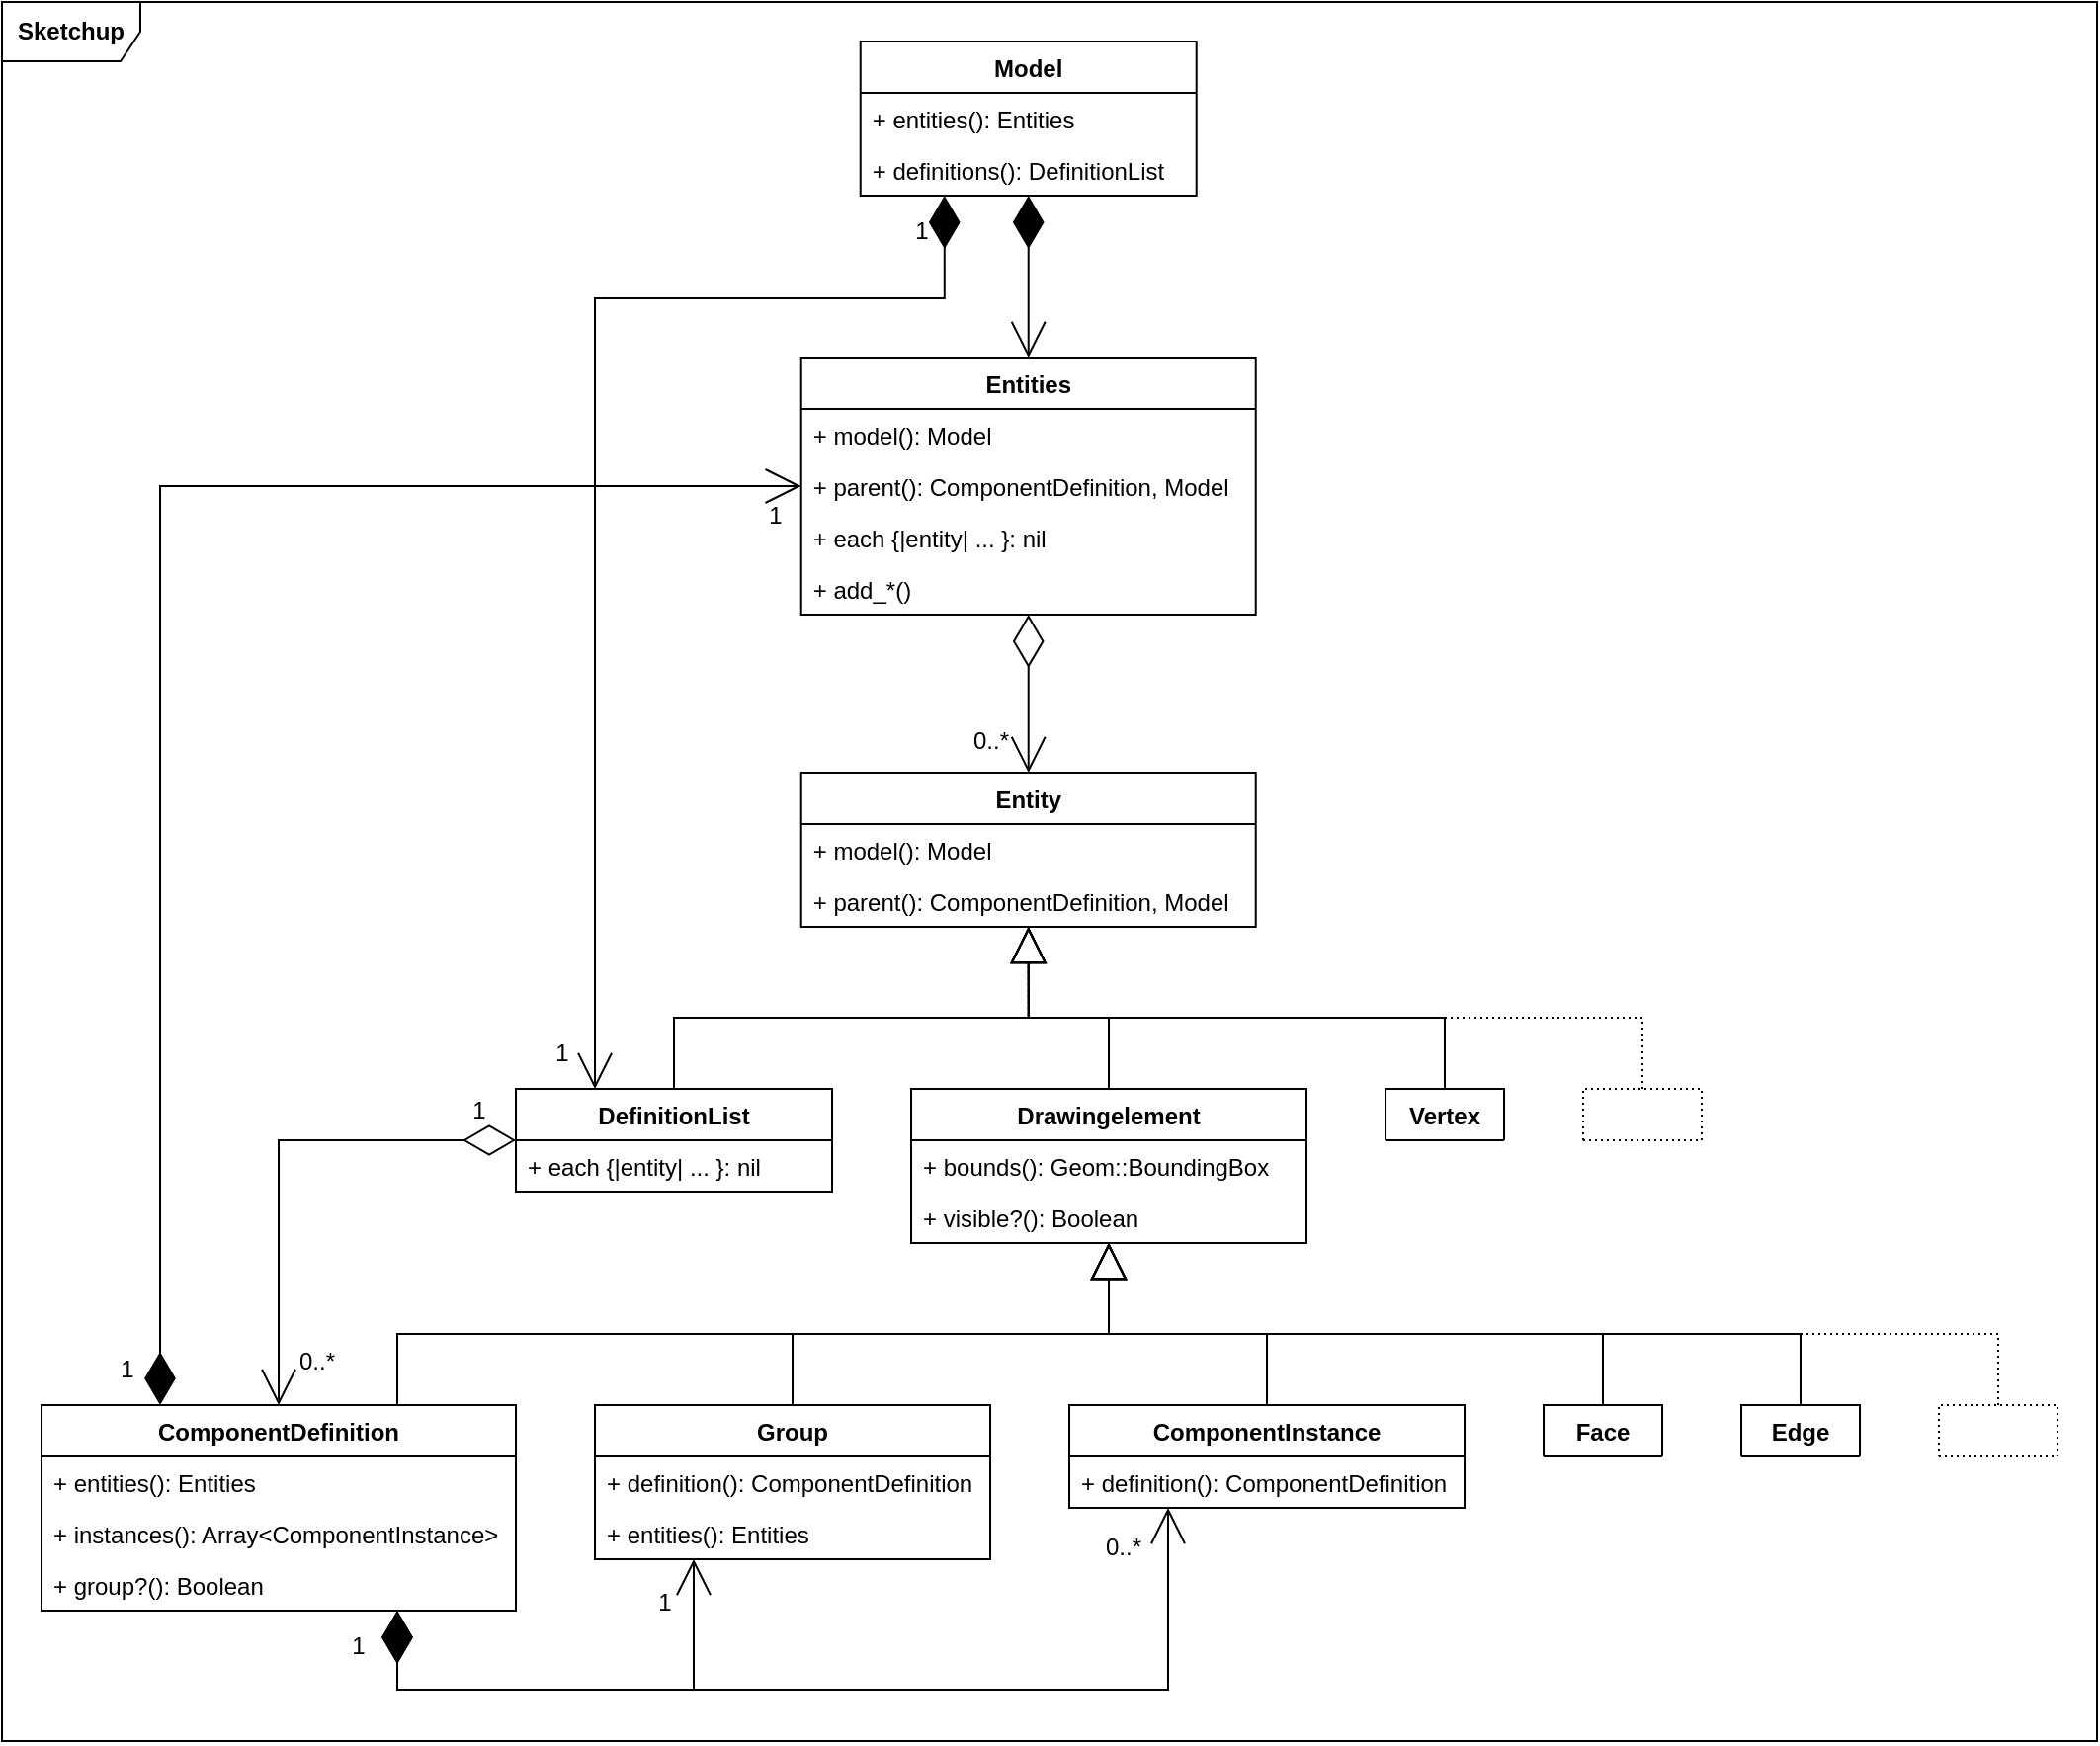 <mxfile version="12.8.5" type="google" pages="2"><diagram id="H-rE_CU0oodg-RlA03iL" name="Scene Hierarchy"><mxGraphModel dx="907" dy="1450" grid="1" gridSize="10" guides="1" tooltips="1" connect="1" arrows="1" fold="1" page="1" pageScale="1" pageWidth="850" pageHeight="1100" math="0" shadow="0"><root><mxCell id="pCid0aAofLlfl2_RJWJy-0"/><mxCell id="pCid0aAofLlfl2_RJWJy-1" parent="pCid0aAofLlfl2_RJWJy-0"/><mxCell id="xJyowy_akUfw6LppYWPR-1" value="Sketchup" style="shape=umlFrame;whiteSpace=wrap;html=1;width=70;height=30;fontStyle=1" parent="pCid0aAofLlfl2_RJWJy-1" vertex="1"><mxGeometry x="1700" y="20" width="1060" height="880" as="geometry"/></mxCell><mxCell id="pCid0aAofLlfl2_RJWJy-75" style="edgeStyle=orthogonalEdgeStyle;rounded=0;orthogonalLoop=1;jettySize=auto;html=1;entryX=0.5;entryY=0;entryDx=0;entryDy=0;startArrow=diamondThin;startFill=0;startSize=24;endArrow=open;endFill=0;endSize=16;exitX=0.5;exitY=1;exitDx=0;exitDy=0;" parent="pCid0aAofLlfl2_RJWJy-1" source="pCid0aAofLlfl2_RJWJy-63" target="pCid0aAofLlfl2_RJWJy-69" edge="1"><mxGeometry relative="1" as="geometry"><mxPoint x="2234.36" y="330" as="sourcePoint"/><mxPoint x="1644.36" y="230" as="targetPoint"/></mxGeometry></mxCell><mxCell id="pCid0aAofLlfl2_RJWJy-76" value="0..*" style="text;html=1;align=center;verticalAlign=middle;resizable=0;points=[];labelBackgroundColor=#ffffff;" parent="pCid0aAofLlfl2_RJWJy-75" vertex="1" connectable="0"><mxGeometry x="0.866" y="2" relative="1" as="geometry"><mxPoint x="-22" y="-10.88" as="offset"/></mxGeometry></mxCell><mxCell id="pCid0aAofLlfl2_RJWJy-79" style="edgeStyle=orthogonalEdgeStyle;rounded=0;orthogonalLoop=1;jettySize=auto;html=1;exitX=0.5;exitY=1;exitDx=0;exitDy=0;entryX=0.5;entryY=0;entryDx=0;entryDy=0;startArrow=diamondThin;startFill=1;startSize=24;endArrow=open;endFill=0;endSize=16;strokeColor=#000000;" parent="pCid0aAofLlfl2_RJWJy-1" source="pCid0aAofLlfl2_RJWJy-58" target="pCid0aAofLlfl2_RJWJy-63" edge="1"><mxGeometry relative="1" as="geometry"/></mxCell><mxCell id="pCid0aAofLlfl2_RJWJy-134" style="edgeStyle=orthogonalEdgeStyle;rounded=0;orthogonalLoop=1;jettySize=auto;html=1;exitX=0.5;exitY=0;exitDx=0;exitDy=0;entryX=0.5;entryY=1;entryDx=0;entryDy=0;startArrow=none;startFill=0;startSize=24;endArrow=block;endFill=0;endSize=16;strokeColor=#000000;dashed=1;dashPattern=1 2;" parent="pCid0aAofLlfl2_RJWJy-1" source="pCid0aAofLlfl2_RJWJy-112" target="pCid0aAofLlfl2_RJWJy-86" edge="1"><mxGeometry relative="1" as="geometry"/></mxCell><mxCell id="pCid0aAofLlfl2_RJWJy-133" style="edgeStyle=orthogonalEdgeStyle;rounded=0;orthogonalLoop=1;jettySize=auto;html=1;exitX=0.5;exitY=0;exitDx=0;exitDy=0;entryX=0.5;entryY=1;entryDx=0;entryDy=0;startArrow=none;startFill=0;startSize=24;endArrow=block;endFill=0;endSize=16;strokeColor=#000000;" parent="pCid0aAofLlfl2_RJWJy-1" source="pCid0aAofLlfl2_RJWJy-104" target="pCid0aAofLlfl2_RJWJy-86" edge="1"><mxGeometry relative="1" as="geometry"/></mxCell><mxCell id="pCid0aAofLlfl2_RJWJy-132" style="edgeStyle=orthogonalEdgeStyle;rounded=0;orthogonalLoop=1;jettySize=auto;html=1;exitX=0.5;exitY=0;exitDx=0;exitDy=0;entryX=0.5;entryY=1;entryDx=0;entryDy=0;startArrow=none;startFill=0;startSize=24;endArrow=block;endFill=0;endSize=16;strokeColor=#000000;" parent="pCid0aAofLlfl2_RJWJy-1" source="pCid0aAofLlfl2_RJWJy-100" target="pCid0aAofLlfl2_RJWJy-86" edge="1"><mxGeometry relative="1" as="geometry"/></mxCell><mxCell id="pCid0aAofLlfl2_RJWJy-131" style="edgeStyle=orthogonalEdgeStyle;rounded=0;orthogonalLoop=1;jettySize=auto;html=1;exitX=0.5;exitY=0;exitDx=0;exitDy=0;entryX=0.5;entryY=1;entryDx=0;entryDy=0;startArrow=none;startFill=0;startSize=24;endArrow=block;endFill=0;endSize=16;strokeColor=#000000;" parent="pCid0aAofLlfl2_RJWJy-1" source="pCid0aAofLlfl2_RJWJy-96" target="pCid0aAofLlfl2_RJWJy-86" edge="1"><mxGeometry relative="1" as="geometry"/></mxCell><mxCell id="pCid0aAofLlfl2_RJWJy-129" style="edgeStyle=orthogonalEdgeStyle;rounded=0;orthogonalLoop=1;jettySize=auto;html=1;exitX=0.5;exitY=0;exitDx=0;exitDy=0;entryX=0.5;entryY=1;entryDx=0;entryDy=0;startArrow=none;startFill=0;startSize=24;endArrow=block;endFill=0;endSize=16;strokeColor=#000000;" parent="pCid0aAofLlfl2_RJWJy-1" source="pCid0aAofLlfl2_RJWJy-91" target="pCid0aAofLlfl2_RJWJy-86" edge="1"><mxGeometry relative="1" as="geometry"/></mxCell><mxCell id="pCid0aAofLlfl2_RJWJy-128" style="edgeStyle=orthogonalEdgeStyle;rounded=0;orthogonalLoop=1;jettySize=auto;html=1;exitX=0.75;exitY=0;exitDx=0;exitDy=0;entryX=0.5;entryY=1;entryDx=0;entryDy=0;startArrow=none;startFill=0;startSize=24;endArrow=block;endFill=0;endSize=16;strokeColor=#000000;" parent="pCid0aAofLlfl2_RJWJy-1" source="pCid0aAofLlfl2_RJWJy-80" target="pCid0aAofLlfl2_RJWJy-86" edge="1"><mxGeometry relative="1" as="geometry"/></mxCell><mxCell id="pCid0aAofLlfl2_RJWJy-119" style="edgeStyle=orthogonalEdgeStyle;rounded=0;orthogonalLoop=1;jettySize=auto;html=1;startArrow=diamondThin;startFill=1;startSize=24;endArrow=open;endFill=0;endSize=16;exitX=0.75;exitY=1;exitDx=0;exitDy=0;entryX=0.25;entryY=1;entryDx=0;entryDy=0;" parent="pCid0aAofLlfl2_RJWJy-1" source="pCid0aAofLlfl2_RJWJy-80" target="pCid0aAofLlfl2_RJWJy-96" edge="1"><mxGeometry relative="1" as="geometry"><mxPoint x="2060" y="600" as="sourcePoint"/><mxPoint x="2355" y="550" as="targetPoint"/></mxGeometry></mxCell><mxCell id="pCid0aAofLlfl2_RJWJy-120" value="0..*" style="text;html=1;align=center;verticalAlign=middle;resizable=0;points=[];labelBackgroundColor=#ffffff;" parent="pCid0aAofLlfl2_RJWJy-119" vertex="1" connectable="0"><mxGeometry x="0.762" y="2" relative="1" as="geometry"><mxPoint x="-21" y="-42" as="offset"/></mxGeometry></mxCell><mxCell id="pCid0aAofLlfl2_RJWJy-121" value="1" style="text;html=1;align=center;verticalAlign=middle;resizable=0;points=[];labelBackgroundColor=#ffffff;" parent="pCid0aAofLlfl2_RJWJy-119" vertex="1" connectable="0"><mxGeometry x="-0.793" y="2" relative="1" as="geometry"><mxPoint x="-34" y="-20.12" as="offset"/></mxGeometry></mxCell><mxCell id="pCid0aAofLlfl2_RJWJy-125" style="edgeStyle=orthogonalEdgeStyle;rounded=0;orthogonalLoop=1;jettySize=auto;html=1;exitX=0.75;exitY=1;exitDx=0;exitDy=0;endArrow=open;endFill=0;endSize=16;startArrow=diamondThin;startFill=1;startSize=24;entryX=0.25;entryY=1;entryDx=0;entryDy=0;" parent="pCid0aAofLlfl2_RJWJy-1" source="pCid0aAofLlfl2_RJWJy-80" target="pCid0aAofLlfl2_RJWJy-91" edge="1"><mxGeometry relative="1" as="geometry"><mxPoint x="2207.5" y="430" as="targetPoint"/><mxPoint x="2112.5" y="430" as="sourcePoint"/></mxGeometry></mxCell><mxCell id="pCid0aAofLlfl2_RJWJy-126" value="1" style="text;html=1;align=center;verticalAlign=middle;resizable=0;points=[];labelBackgroundColor=#ffffff;" parent="pCid0aAofLlfl2_RJWJy-125" vertex="1" connectable="0"><mxGeometry x="0.827" y="-1" relative="1" as="geometry"><mxPoint x="-16.51" as="offset"/></mxGeometry></mxCell><mxCell id="pCid0aAofLlfl2_RJWJy-135" style="edgeStyle=orthogonalEdgeStyle;rounded=0;orthogonalLoop=1;jettySize=auto;html=1;entryX=0.5;entryY=0;entryDx=0;entryDy=0;startArrow=diamondThin;startFill=0;startSize=24;endArrow=open;endFill=0;endSize=16;exitX=0;exitY=0.5;exitDx=0;exitDy=0;" parent="pCid0aAofLlfl2_RJWJy-1" source="pCid0aAofLlfl2_RJWJy-115" target="pCid0aAofLlfl2_RJWJy-80" edge="1"><mxGeometry relative="1" as="geometry"><mxPoint x="1930" y="580" as="sourcePoint"/><mxPoint x="2065" y="400" as="targetPoint"/></mxGeometry></mxCell><mxCell id="pCid0aAofLlfl2_RJWJy-136" value="0..*" style="text;html=1;align=center;verticalAlign=middle;resizable=0;points=[];labelBackgroundColor=#ffffff;" parent="pCid0aAofLlfl2_RJWJy-135" vertex="1" connectable="0"><mxGeometry x="0.822" y="-5" relative="1" as="geometry"><mxPoint x="23.99" y="0.36" as="offset"/></mxGeometry></mxCell><mxCell id="pCid0aAofLlfl2_RJWJy-137" value="1" style="text;html=1;align=center;verticalAlign=middle;resizable=0;points=[];labelBackgroundColor=#ffffff;" parent="pCid0aAofLlfl2_RJWJy-135" vertex="1" connectable="0"><mxGeometry x="-0.751" y="-2" relative="1" as="geometry"><mxPoint x="12.35" y="-13.02" as="offset"/></mxGeometry></mxCell><mxCell id="pCid0aAofLlfl2_RJWJy-142" style="edgeStyle=orthogonalEdgeStyle;rounded=0;orthogonalLoop=1;jettySize=auto;html=1;exitX=0.5;exitY=0;exitDx=0;exitDy=0;entryX=0.5;entryY=1;entryDx=0;entryDy=0;startArrow=none;startFill=0;startSize=24;endArrow=block;endFill=0;endSize=16;strokeColor=#000000;" parent="pCid0aAofLlfl2_RJWJy-1" source="pCid0aAofLlfl2_RJWJy-115" target="pCid0aAofLlfl2_RJWJy-69" edge="1"><mxGeometry relative="1" as="geometry"/></mxCell><mxCell id="pCid0aAofLlfl2_RJWJy-144" style="edgeStyle=orthogonalEdgeStyle;rounded=0;orthogonalLoop=1;jettySize=auto;html=1;exitX=0.5;exitY=0;exitDx=0;exitDy=0;entryX=0.5;entryY=1;entryDx=0;entryDy=0;startArrow=none;startFill=0;startSize=24;endArrow=block;endFill=0;endSize=16;strokeColor=#000000;" parent="pCid0aAofLlfl2_RJWJy-1" source="pCid0aAofLlfl2_RJWJy-86" target="pCid0aAofLlfl2_RJWJy-69" edge="1"><mxGeometry relative="1" as="geometry"/></mxCell><mxCell id="pCid0aAofLlfl2_RJWJy-145" style="edgeStyle=orthogonalEdgeStyle;rounded=0;orthogonalLoop=1;jettySize=auto;html=1;exitX=0.5;exitY=0;exitDx=0;exitDy=0;entryX=0.5;entryY=1;entryDx=0;entryDy=0;startArrow=none;startFill=0;startSize=24;endArrow=block;endFill=0;endSize=16;strokeColor=#000000;" parent="pCid0aAofLlfl2_RJWJy-1" source="pCid0aAofLlfl2_RJWJy-113" target="pCid0aAofLlfl2_RJWJy-69" edge="1"><mxGeometry relative="1" as="geometry"/></mxCell><mxCell id="pCid0aAofLlfl2_RJWJy-143" style="edgeStyle=orthogonalEdgeStyle;rounded=0;orthogonalLoop=1;jettySize=auto;html=1;exitX=0.5;exitY=0;exitDx=0;exitDy=0;entryX=0.5;entryY=1;entryDx=0;entryDy=0;dashed=1;startArrow=none;startFill=0;startSize=24;endArrow=block;endFill=0;endSize=16;strokeColor=#000000;dashPattern=1 2;" parent="pCid0aAofLlfl2_RJWJy-1" source="pCid0aAofLlfl2_RJWJy-114" target="pCid0aAofLlfl2_RJWJy-69" edge="1"><mxGeometry relative="1" as="geometry"/></mxCell><mxCell id="pCid0aAofLlfl2_RJWJy-146" style="edgeStyle=orthogonalEdgeStyle;rounded=0;orthogonalLoop=1;jettySize=auto;html=1;entryX=0.25;entryY=0;entryDx=0;entryDy=0;startArrow=diamondThin;startFill=1;startSize=24;endArrow=open;endFill=0;endSize=16;exitX=0.25;exitY=1;exitDx=0;exitDy=0;" parent="pCid0aAofLlfl2_RJWJy-1" source="pCid0aAofLlfl2_RJWJy-58" target="pCid0aAofLlfl2_RJWJy-115" edge="1"><mxGeometry relative="1" as="geometry"><Array as="points"><mxPoint x="2177" y="170"/><mxPoint x="2000" y="170"/></Array><mxPoint x="2190" y="140" as="sourcePoint"/><mxPoint x="1087.5" y="410" as="targetPoint"/></mxGeometry></mxCell><mxCell id="pCid0aAofLlfl2_RJWJy-147" value="1" style="text;html=1;align=center;verticalAlign=middle;resizable=0;points=[];labelBackgroundColor=#ffffff;" parent="pCid0aAofLlfl2_RJWJy-146" vertex="1" connectable="0"><mxGeometry x="0.775" y="-2" relative="1" as="geometry"><mxPoint x="-15.51" y="52.91" as="offset"/></mxGeometry></mxCell><mxCell id="pCid0aAofLlfl2_RJWJy-148" value="1" style="text;html=1;align=center;verticalAlign=middle;resizable=0;points=[];labelBackgroundColor=#ffffff;" parent="pCid0aAofLlfl2_RJWJy-146" vertex="1" connectable="0"><mxGeometry x="-0.886" y="-6" relative="1" as="geometry"><mxPoint x="-6.56" y="-18.58" as="offset"/></mxGeometry></mxCell><mxCell id="pCid0aAofLlfl2_RJWJy-151" style="edgeStyle=orthogonalEdgeStyle;rounded=0;orthogonalLoop=1;jettySize=auto;html=1;startArrow=diamondThin;startFill=1;startSize=24;endArrow=open;endFill=0;endSize=16;entryX=0;entryY=0.5;entryDx=0;entryDy=0;exitX=0.25;exitY=0;exitDx=0;exitDy=0;" parent="pCid0aAofLlfl2_RJWJy-1" source="pCid0aAofLlfl2_RJWJy-80" target="pCid0aAofLlfl2_RJWJy-67" edge="1"><mxGeometry relative="1" as="geometry"><mxPoint x="1620" y="590" as="sourcePoint"/><mxPoint x="1600" y="205" as="targetPoint"/></mxGeometry></mxCell><mxCell id="pCid0aAofLlfl2_RJWJy-152" value="1" style="text;html=1;align=center;verticalAlign=middle;resizable=0;points=[];labelBackgroundColor=#ffffff;" parent="pCid0aAofLlfl2_RJWJy-151" vertex="1" connectable="0"><mxGeometry x="0.959" y="-4" relative="1" as="geometry"><mxPoint x="2.82" y="11" as="offset"/></mxGeometry></mxCell><mxCell id="pCid0aAofLlfl2_RJWJy-153" value="1" style="text;html=1;align=center;verticalAlign=middle;resizable=0;points=[];labelBackgroundColor=#ffffff;" parent="pCid0aAofLlfl2_RJWJy-151" vertex="1" connectable="0"><mxGeometry x="-0.93" y="2" relative="1" as="geometry"><mxPoint x="-15.5" y="9.41" as="offset"/></mxGeometry></mxCell><mxCell id="pCid0aAofLlfl2_RJWJy-58" value="Model" style="swimlane;fontStyle=1;align=center;verticalAlign=top;childLayout=stackLayout;horizontal=1;startSize=26;horizontalStack=0;resizeParent=1;resizeParentMax=0;resizeLast=0;collapsible=1;marginBottom=0;rounded=0;gradientColor=none;" parent="pCid0aAofLlfl2_RJWJy-1" vertex="1"><mxGeometry x="2134.36" y="40" width="170" height="78" as="geometry"/></mxCell><mxCell id="pCid0aAofLlfl2_RJWJy-61" value="+ entities(): Entities" style="text;strokeColor=none;fillColor=none;align=left;verticalAlign=top;spacingLeft=4;spacingRight=4;overflow=hidden;rotatable=0;points=[[0,0.5],[1,0.5]];portConstraint=eastwest;" parent="pCid0aAofLlfl2_RJWJy-58" vertex="1"><mxGeometry y="26" width="170" height="26" as="geometry"/></mxCell><mxCell id="pCid0aAofLlfl2_RJWJy-62" value="+ definitions(): DefinitionList" style="text;strokeColor=none;fillColor=none;align=left;verticalAlign=top;spacingLeft=4;spacingRight=4;overflow=hidden;rotatable=0;points=[[0,0.5],[1,0.5]];portConstraint=eastwest;rounded=0;" parent="pCid0aAofLlfl2_RJWJy-58" vertex="1"><mxGeometry y="52" width="170" height="26" as="geometry"/></mxCell><mxCell id="pCid0aAofLlfl2_RJWJy-63" value="Entities" style="swimlane;fontStyle=1;align=center;verticalAlign=top;childLayout=stackLayout;horizontal=1;startSize=26;horizontalStack=0;resizeParent=1;resizeParentMax=0;resizeLast=0;collapsible=1;marginBottom=0;rounded=0;gradientColor=none;" parent="pCid0aAofLlfl2_RJWJy-1" vertex="1"><mxGeometry x="2104.36" y="200" width="230" height="130" as="geometry"/></mxCell><mxCell id="pCid0aAofLlfl2_RJWJy-66" value="+ model(): Model" style="text;strokeColor=none;fillColor=none;align=left;verticalAlign=top;spacingLeft=4;spacingRight=4;overflow=hidden;rotatable=0;points=[[0,0.5],[1,0.5]];portConstraint=eastwest;" parent="pCid0aAofLlfl2_RJWJy-63" vertex="1"><mxGeometry y="26" width="230" height="26" as="geometry"/></mxCell><mxCell id="pCid0aAofLlfl2_RJWJy-67" value="+ parent(): ComponentDefinition, Model" style="text;strokeColor=none;fillColor=none;align=left;verticalAlign=top;spacingLeft=4;spacingRight=4;overflow=hidden;rotatable=0;points=[[0,0.5],[1,0.5]];portConstraint=eastwest;rounded=0;" parent="pCid0aAofLlfl2_RJWJy-63" vertex="1"><mxGeometry y="52" width="230" height="26" as="geometry"/></mxCell><mxCell id="pCid0aAofLlfl2_RJWJy-68" value="+ each {|entity| ... }: nil" style="text;strokeColor=none;fillColor=none;align=left;verticalAlign=top;spacingLeft=4;spacingRight=4;overflow=hidden;rotatable=0;points=[[0,0.5],[1,0.5]];portConstraint=eastwest;rounded=0;" parent="pCid0aAofLlfl2_RJWJy-63" vertex="1"><mxGeometry y="78" width="230" height="26" as="geometry"/></mxCell><mxCell id="ZCCx-JwtzcZjoqbTZT2l-0" value="+ add_*()" style="text;strokeColor=none;fillColor=none;align=left;verticalAlign=top;spacingLeft=4;spacingRight=4;overflow=hidden;rotatable=0;points=[[0,0.5],[1,0.5]];portConstraint=eastwest;" vertex="1" parent="pCid0aAofLlfl2_RJWJy-63"><mxGeometry y="104" width="230" height="26" as="geometry"/></mxCell><mxCell id="pCid0aAofLlfl2_RJWJy-69" value="Entity" style="swimlane;fontStyle=1;align=center;verticalAlign=top;childLayout=stackLayout;horizontal=1;startSize=26;horizontalStack=0;resizeParent=1;resizeParentMax=0;resizeLast=0;collapsible=1;marginBottom=0;rounded=0;gradientColor=none;" parent="pCid0aAofLlfl2_RJWJy-1" vertex="1"><mxGeometry x="2104.36" y="410" width="230" height="78" as="geometry"/></mxCell><mxCell id="pCid0aAofLlfl2_RJWJy-70" value="+ model(): Model" style="text;strokeColor=none;fillColor=none;align=left;verticalAlign=top;spacingLeft=4;spacingRight=4;overflow=hidden;rotatable=0;points=[[0,0.5],[1,0.5]];portConstraint=eastwest;" parent="pCid0aAofLlfl2_RJWJy-69" vertex="1"><mxGeometry y="26" width="230" height="26" as="geometry"/></mxCell><mxCell id="pCid0aAofLlfl2_RJWJy-71" value="+ parent(): ComponentDefinition, Model" style="text;strokeColor=none;fillColor=none;align=left;verticalAlign=top;spacingLeft=4;spacingRight=4;overflow=hidden;rotatable=0;points=[[0,0.5],[1,0.5]];portConstraint=eastwest;rounded=0;" parent="pCid0aAofLlfl2_RJWJy-69" vertex="1"><mxGeometry y="52" width="230" height="26" as="geometry"/></mxCell><mxCell id="pCid0aAofLlfl2_RJWJy-112" value=" " style="swimlane;fontStyle=1;align=center;verticalAlign=top;childLayout=stackLayout;horizontal=1;startSize=26;horizontalStack=0;resizeParent=1;resizeParentMax=0;resizeLast=0;collapsible=1;marginBottom=0;rounded=0;gradientColor=none;dashed=1;dashPattern=1 2;" parent="pCid0aAofLlfl2_RJWJy-1" vertex="1" collapsed="1"><mxGeometry x="2680" y="730" width="60" height="26" as="geometry"><mxRectangle x="1800" y="870" width="160" height="52" as="alternateBounds"/></mxGeometry></mxCell><mxCell id="pCid0aAofLlfl2_RJWJy-104" value="Edge" style="swimlane;fontStyle=1;align=center;verticalAlign=top;childLayout=stackLayout;horizontal=1;startSize=26;horizontalStack=0;resizeParent=1;resizeParentMax=0;resizeLast=0;collapsible=1;marginBottom=0;rounded=0;gradientColor=none;" parent="pCid0aAofLlfl2_RJWJy-1" vertex="1" collapsed="1"><mxGeometry x="2580" y="730" width="60" height="26" as="geometry"><mxRectangle x="1800" y="870" width="160" height="52" as="alternateBounds"/></mxGeometry></mxCell><mxCell id="pCid0aAofLlfl2_RJWJy-100" value="Face" style="swimlane;fontStyle=1;align=center;verticalAlign=top;childLayout=stackLayout;horizontal=1;startSize=26;horizontalStack=0;resizeParent=1;resizeParentMax=0;resizeLast=0;collapsible=1;marginBottom=0;rounded=0;gradientColor=none;" parent="pCid0aAofLlfl2_RJWJy-1" vertex="1" collapsed="1"><mxGeometry x="2480" y="730" width="60" height="26" as="geometry"><mxRectangle x="1840" y="760" width="160" height="52" as="alternateBounds"/></mxGeometry></mxCell><mxCell id="pCid0aAofLlfl2_RJWJy-96" value="ComponentInstance" style="swimlane;fontStyle=1;align=center;verticalAlign=top;childLayout=stackLayout;horizontal=1;startSize=26;horizontalStack=0;resizeParent=1;resizeParentMax=0;resizeLast=0;collapsible=1;marginBottom=0;rounded=0;gradientColor=none;" parent="pCid0aAofLlfl2_RJWJy-1" vertex="1"><mxGeometry x="2240" y="730" width="200" height="52" as="geometry"/></mxCell><mxCell id="pCid0aAofLlfl2_RJWJy-99" value="+ definition(): ComponentDefinition" style="text;strokeColor=none;fillColor=none;align=left;verticalAlign=top;spacingLeft=4;spacingRight=4;overflow=hidden;rotatable=0;points=[[0,0.5],[1,0.5]];portConstraint=eastwest;" parent="pCid0aAofLlfl2_RJWJy-96" vertex="1"><mxGeometry y="26" width="200" height="26" as="geometry"/></mxCell><mxCell id="pCid0aAofLlfl2_RJWJy-91" value="Group" style="swimlane;fontStyle=1;align=center;verticalAlign=top;childLayout=stackLayout;horizontal=1;startSize=26;horizontalStack=0;resizeParent=1;resizeParentMax=0;resizeLast=0;collapsible=1;marginBottom=0;rounded=0;gradientColor=none;" parent="pCid0aAofLlfl2_RJWJy-1" vertex="1"><mxGeometry x="2000" y="730" width="200" height="78" as="geometry"/></mxCell><mxCell id="pCid0aAofLlfl2_RJWJy-95" value="+ definition(): ComponentDefinition" style="text;strokeColor=none;fillColor=none;align=left;verticalAlign=top;spacingLeft=4;spacingRight=4;overflow=hidden;rotatable=0;points=[[0,0.5],[1,0.5]];portConstraint=eastwest;rounded=0;" parent="pCid0aAofLlfl2_RJWJy-91" vertex="1"><mxGeometry y="26" width="200" height="26" as="geometry"/></mxCell><mxCell id="pCid0aAofLlfl2_RJWJy-94" value="+ entities(): Entities" style="text;strokeColor=none;fillColor=none;align=left;verticalAlign=top;spacingLeft=4;spacingRight=4;overflow=hidden;rotatable=0;points=[[0,0.5],[1,0.5]];portConstraint=eastwest;" parent="pCid0aAofLlfl2_RJWJy-91" vertex="1"><mxGeometry y="52" width="200" height="26" as="geometry"/></mxCell><mxCell id="pCid0aAofLlfl2_RJWJy-80" value="ComponentDefinition" style="swimlane;fontStyle=1;align=center;verticalAlign=top;childLayout=stackLayout;horizontal=1;startSize=26;horizontalStack=0;resizeParent=1;resizeParentMax=0;resizeLast=0;collapsible=1;marginBottom=0;rounded=0;gradientColor=none;" parent="pCid0aAofLlfl2_RJWJy-1" vertex="1"><mxGeometry x="1720" y="730" width="240" height="104" as="geometry"/></mxCell><mxCell id="pCid0aAofLlfl2_RJWJy-85" value="+ entities(): Entities" style="text;strokeColor=none;fillColor=none;align=left;verticalAlign=top;spacingLeft=4;spacingRight=4;overflow=hidden;rotatable=0;points=[[0,0.5],[1,0.5]];portConstraint=eastwest;rounded=0;" parent="pCid0aAofLlfl2_RJWJy-80" vertex="1"><mxGeometry y="26" width="240" height="26" as="geometry"/></mxCell><mxCell id="pCid0aAofLlfl2_RJWJy-83" value="+ instances(): Array&lt;ComponentInstance&gt;" style="text;strokeColor=none;fillColor=none;align=left;verticalAlign=top;spacingLeft=4;spacingRight=4;overflow=hidden;rotatable=0;points=[[0,0.5],[1,0.5]];portConstraint=eastwest;" parent="pCid0aAofLlfl2_RJWJy-80" vertex="1"><mxGeometry y="52" width="240" height="26" as="geometry"/></mxCell><mxCell id="pCid0aAofLlfl2_RJWJy-84" value="+ group?(): Boolean" style="text;strokeColor=none;fillColor=none;align=left;verticalAlign=top;spacingLeft=4;spacingRight=4;overflow=hidden;rotatable=0;points=[[0,0.5],[1,0.5]];portConstraint=eastwest;rounded=0;" parent="pCid0aAofLlfl2_RJWJy-80" vertex="1"><mxGeometry y="78" width="240" height="26" as="geometry"/></mxCell><mxCell id="pCid0aAofLlfl2_RJWJy-115" value="DefinitionList" style="swimlane;fontStyle=1;align=center;verticalAlign=top;childLayout=stackLayout;horizontal=1;startSize=26;horizontalStack=0;resizeParent=1;resizeParentMax=0;resizeLast=0;collapsible=1;marginBottom=0;rounded=0;gradientColor=none;" parent="pCid0aAofLlfl2_RJWJy-1" vertex="1"><mxGeometry x="1960" y="570" width="160" height="52" as="geometry"/></mxCell><mxCell id="pCid0aAofLlfl2_RJWJy-118" value="+ each {|entity| ... }: nil" style="text;strokeColor=none;fillColor=none;align=left;verticalAlign=top;spacingLeft=4;spacingRight=4;overflow=hidden;rotatable=0;points=[[0,0.5],[1,0.5]];portConstraint=eastwest;" parent="pCid0aAofLlfl2_RJWJy-115" vertex="1"><mxGeometry y="26" width="160" height="26" as="geometry"/></mxCell><mxCell id="pCid0aAofLlfl2_RJWJy-86" value="Drawingelement" style="swimlane;fontStyle=1;align=center;verticalAlign=top;childLayout=stackLayout;horizontal=1;startSize=26;horizontalStack=0;resizeParent=1;resizeParentMax=0;resizeLast=0;collapsible=1;marginBottom=0;rounded=0;gradientColor=none;" parent="pCid0aAofLlfl2_RJWJy-1" vertex="1"><mxGeometry x="2160" y="570" width="200" height="78" as="geometry"><mxRectangle x="2080" y="880" width="130" height="26" as="alternateBounds"/></mxGeometry></mxCell><mxCell id="pCid0aAofLlfl2_RJWJy-89" value="+ bounds(): Geom::BoundingBox" style="text;strokeColor=none;fillColor=none;align=left;verticalAlign=top;spacingLeft=4;spacingRight=4;overflow=hidden;rotatable=0;points=[[0,0.5],[1,0.5]];portConstraint=eastwest;" parent="pCid0aAofLlfl2_RJWJy-86" vertex="1"><mxGeometry y="26" width="200" height="26" as="geometry"/></mxCell><mxCell id="pCid0aAofLlfl2_RJWJy-90" value="+ visible?(): Boolean" style="text;strokeColor=none;fillColor=none;align=left;verticalAlign=top;spacingLeft=4;spacingRight=4;overflow=hidden;rotatable=0;points=[[0,0.5],[1,0.5]];portConstraint=eastwest;rounded=0;" parent="pCid0aAofLlfl2_RJWJy-86" vertex="1"><mxGeometry y="52" width="200" height="26" as="geometry"/></mxCell><mxCell id="pCid0aAofLlfl2_RJWJy-113" value="Vertex" style="swimlane;fontStyle=1;align=center;verticalAlign=top;childLayout=stackLayout;horizontal=1;startSize=26;horizontalStack=0;resizeParent=1;resizeParentMax=0;resizeLast=0;collapsible=1;marginBottom=0;rounded=0;gradientColor=none;" parent="pCid0aAofLlfl2_RJWJy-1" vertex="1" collapsed="1"><mxGeometry x="2400" y="570" width="60" height="26" as="geometry"><mxRectangle x="1840" y="760" width="160" height="52" as="alternateBounds"/></mxGeometry></mxCell><mxCell id="pCid0aAofLlfl2_RJWJy-114" value=" " style="swimlane;fontStyle=1;align=center;verticalAlign=top;childLayout=stackLayout;horizontal=1;startSize=26;horizontalStack=0;resizeParent=1;resizeParentMax=0;resizeLast=0;collapsible=1;marginBottom=0;rounded=0;gradientColor=none;dashed=1;dashPattern=1 2;" parent="pCid0aAofLlfl2_RJWJy-1" vertex="1" collapsed="1"><mxGeometry x="2500" y="570" width="60" height="26" as="geometry"><mxRectangle x="2500" y="570" width="160" height="52" as="alternateBounds"/></mxGeometry></mxCell></root></mxGraphModel></diagram><diagram id="-XH1nBY0Z8PlksEz_JGN" name="Sketchup API"><mxGraphModel dx="782" dy="435" grid="1" gridSize="10" guides="1" tooltips="1" connect="1" arrows="1" fold="1" page="1" pageScale="1" pageWidth="827" pageHeight="1169" math="0" shadow="0"><root><mxCell id="0"/><mxCell id="1" parent="0"/><mxCell id="7kl4xQZIQngH_qsnJC7Q-11" value="" style="rounded=0;whiteSpace=wrap;html=1;" parent="1" vertex="1"><mxGeometry x="960" y="840" width="160" height="80" as="geometry"/></mxCell><mxCell id="tT2Ew_ibX3hC3U4PuupQ-5" style="edgeStyle=orthogonalEdgeStyle;rounded=0;orthogonalLoop=1;jettySize=auto;html=1;exitX=0.5;exitY=1;exitDx=0;exitDy=0;entryX=0.5;entryY=0;entryDx=0;entryDy=0;endArrow=none;endFill=0;" parent="1" source="tT2Ew_ibX3hC3U4PuupQ-2" target="tT2Ew_ibX3hC3U4PuupQ-3" edge="1"><mxGeometry relative="1" as="geometry"/></mxCell><mxCell id="tT2Ew_ibX3hC3U4PuupQ-7" style="edgeStyle=orthogonalEdgeStyle;rounded=0;orthogonalLoop=1;jettySize=auto;html=1;exitX=0.5;exitY=1;exitDx=0;exitDy=0;entryX=0.5;entryY=0;entryDx=0;entryDy=0;endArrow=none;endFill=0;" parent="1" source="tT2Ew_ibX3hC3U4PuupQ-2" target="tT2Ew_ibX3hC3U4PuupQ-6" edge="1"><mxGeometry relative="1" as="geometry"/></mxCell><mxCell id="tT2Ew_ibX3hC3U4PuupQ-43" style="edgeStyle=orthogonalEdgeStyle;rounded=0;orthogonalLoop=1;jettySize=auto;html=1;exitX=0.5;exitY=1;exitDx=0;exitDy=0;entryX=0.5;entryY=0;entryDx=0;entryDy=0;endArrow=none;endFill=0;" parent="1" source="tT2Ew_ibX3hC3U4PuupQ-2" target="tT2Ew_ibX3hC3U4PuupQ-42" edge="1"><mxGeometry relative="1" as="geometry"/></mxCell><mxCell id="tT2Ew_ibX3hC3U4PuupQ-60" style="edgeStyle=orthogonalEdgeStyle;rounded=0;orthogonalLoop=1;jettySize=auto;html=1;exitX=0.5;exitY=1;exitDx=0;exitDy=0;endArrow=none;endFill=0;" parent="1" source="tT2Ew_ibX3hC3U4PuupQ-2" target="tT2Ew_ibX3hC3U4PuupQ-59" edge="1"><mxGeometry relative="1" as="geometry"/></mxCell><mxCell id="tT2Ew_ibX3hC3U4PuupQ-62" style="edgeStyle=orthogonalEdgeStyle;rounded=0;orthogonalLoop=1;jettySize=auto;html=1;exitX=0.5;exitY=1;exitDx=0;exitDy=0;entryX=0.5;entryY=0;entryDx=0;entryDy=0;endArrow=none;endFill=0;" parent="1" source="tT2Ew_ibX3hC3U4PuupQ-2" target="tT2Ew_ibX3hC3U4PuupQ-61" edge="1"><mxGeometry relative="1" as="geometry"/></mxCell><mxCell id="tT2Ew_ibX3hC3U4PuupQ-64" style="edgeStyle=orthogonalEdgeStyle;rounded=0;orthogonalLoop=1;jettySize=auto;html=1;exitX=0.5;exitY=1;exitDx=0;exitDy=0;entryX=0.5;entryY=0;entryDx=0;entryDy=0;endArrow=none;endFill=0;" parent="1" source="tT2Ew_ibX3hC3U4PuupQ-2" target="tT2Ew_ibX3hC3U4PuupQ-63" edge="1"><mxGeometry relative="1" as="geometry"/></mxCell><mxCell id="tT2Ew_ibX3hC3U4PuupQ-66" style="edgeStyle=orthogonalEdgeStyle;rounded=0;orthogonalLoop=1;jettySize=auto;html=1;exitX=0.5;exitY=1;exitDx=0;exitDy=0;entryX=0.5;entryY=0;entryDx=0;entryDy=0;endArrow=none;endFill=0;" parent="1" source="tT2Ew_ibX3hC3U4PuupQ-2" target="tT2Ew_ibX3hC3U4PuupQ-65" edge="1"><mxGeometry relative="1" as="geometry"/></mxCell><UserObject label="Sketchup::Entity" link="https://ruby.sketchup.com/Sketchup/Entity.html" id="tT2Ew_ibX3hC3U4PuupQ-2"><mxCell style="rounded=1;whiteSpace=wrap;html=1;" parent="1" vertex="1"><mxGeometry x="270" y="40" width="120" height="30" as="geometry"/></mxCell></UserObject><mxCell id="tT2Ew_ibX3hC3U4PuupQ-12" style="edgeStyle=orthogonalEdgeStyle;rounded=0;orthogonalLoop=1;jettySize=auto;html=1;exitX=0.5;exitY=1;exitDx=0;exitDy=0;entryX=0.5;entryY=0;entryDx=0;entryDy=0;endArrow=none;endFill=0;" parent="1" source="tT2Ew_ibX3hC3U4PuupQ-3" target="tT2Ew_ibX3hC3U4PuupQ-8" edge="1"><mxGeometry relative="1" as="geometry"/></mxCell><mxCell id="tT2Ew_ibX3hC3U4PuupQ-13" style="edgeStyle=orthogonalEdgeStyle;rounded=0;orthogonalLoop=1;jettySize=auto;html=1;exitX=0.5;exitY=1;exitDx=0;exitDy=0;entryX=0.5;entryY=0;entryDx=0;entryDy=0;endArrow=none;endFill=0;" parent="1" source="tT2Ew_ibX3hC3U4PuupQ-3" target="tT2Ew_ibX3hC3U4PuupQ-9" edge="1"><mxGeometry relative="1" as="geometry"/></mxCell><mxCell id="tT2Ew_ibX3hC3U4PuupQ-14" style="edgeStyle=orthogonalEdgeStyle;rounded=0;orthogonalLoop=1;jettySize=auto;html=1;exitX=0.5;exitY=1;exitDx=0;exitDy=0;entryX=0.5;entryY=0;entryDx=0;entryDy=0;endArrow=none;endFill=0;" parent="1" source="tT2Ew_ibX3hC3U4PuupQ-3" target="tT2Ew_ibX3hC3U4PuupQ-10" edge="1"><mxGeometry relative="1" as="geometry"/></mxCell><mxCell id="tT2Ew_ibX3hC3U4PuupQ-15" style="edgeStyle=orthogonalEdgeStyle;rounded=0;orthogonalLoop=1;jettySize=auto;html=1;exitX=0.5;exitY=1;exitDx=0;exitDy=0;entryX=0.5;entryY=0;entryDx=0;entryDy=0;endArrow=none;endFill=0;" parent="1" source="tT2Ew_ibX3hC3U4PuupQ-3" target="tT2Ew_ibX3hC3U4PuupQ-11" edge="1"><mxGeometry relative="1" as="geometry"/></mxCell><mxCell id="tT2Ew_ibX3hC3U4PuupQ-29" style="edgeStyle=orthogonalEdgeStyle;rounded=0;orthogonalLoop=1;jettySize=auto;html=1;exitX=0.5;exitY=1;exitDx=0;exitDy=0;entryX=0.5;entryY=0;entryDx=0;entryDy=0;endArrow=none;endFill=0;" parent="1" source="tT2Ew_ibX3hC3U4PuupQ-3" target="tT2Ew_ibX3hC3U4PuupQ-28" edge="1"><mxGeometry relative="1" as="geometry"/></mxCell><mxCell id="tT2Ew_ibX3hC3U4PuupQ-69" style="edgeStyle=orthogonalEdgeStyle;rounded=0;orthogonalLoop=1;jettySize=auto;html=1;exitX=0.5;exitY=1;exitDx=0;exitDy=0;entryX=0.5;entryY=0;entryDx=0;entryDy=0;endArrow=none;endFill=0;" parent="1" source="tT2Ew_ibX3hC3U4PuupQ-3" target="tT2Ew_ibX3hC3U4PuupQ-68" edge="1"><mxGeometry relative="1" as="geometry"/></mxCell><UserObject label="Sketchup::Drawingelement" link="https://ruby.sketchup.com/Sketchup/Drawingelement.html" id="tT2Ew_ibX3hC3U4PuupQ-3"><mxCell style="rounded=1;whiteSpace=wrap;html=1;" parent="1" vertex="1"><mxGeometry x="40" y="120" width="160" height="30" as="geometry"/></mxCell></UserObject><UserObject label="Sketchup::Vertex" link="https://ruby.sketchup.com/Sketchup/Vertex.html" id="tT2Ew_ibX3hC3U4PuupQ-6"><mxCell style="rounded=1;whiteSpace=wrap;html=1;" parent="1" vertex="1"><mxGeometry x="220" y="120" width="120" height="30" as="geometry"/></mxCell></UserObject><UserObject label="Sketchup::Face" link="https://ruby.sketchup.com/Sketchup/Face.html" id="tT2Ew_ibX3hC3U4PuupQ-8"><mxCell style="rounded=1;whiteSpace=wrap;html=1;" parent="1" vertex="1"><mxGeometry x="40" y="200" width="110" height="30" as="geometry"/></mxCell></UserObject><UserObject label="Sketchup::Edge" link="https://ruby.sketchup.com/Sketchup/Edge.html" id="tT2Ew_ibX3hC3U4PuupQ-9"><mxCell style="rounded=1;whiteSpace=wrap;html=1;" parent="1" vertex="1"><mxGeometry x="170" y="200" width="110" height="30" as="geometry"/></mxCell></UserObject><UserObject label="Sketchup::Group" link="https://ruby.sketchup.com/Sketchup/Group.html" id="tT2Ew_ibX3hC3U4PuupQ-10"><mxCell style="rounded=1;whiteSpace=wrap;html=1;movable=1;resizable=1;rotatable=1;deletable=1;editable=1;connectable=1;" parent="1" vertex="1"><mxGeometry x="300" y="200" width="110" height="30" as="geometry"/></mxCell></UserObject><UserObject label="Sketchup::ComponentInstance" link="https://ruby.sketchup.com/Sketchup/ComponentInstance.html" id="tT2Ew_ibX3hC3U4PuupQ-11"><mxCell style="rounded=1;whiteSpace=wrap;html=1;" parent="1" vertex="1"><mxGeometry x="430" y="200" width="180" height="30" as="geometry"/></mxCell></UserObject><UserObject label="Sketchup" link="https://ruby.sketchup.com/Sketchup.html" id="tT2Ew_ibX3hC3U4PuupQ-16"><mxCell style="rounded=1;whiteSpace=wrap;html=1;" parent="1" vertex="1"><mxGeometry x="40" y="280" width="80" height="30" as="geometry"/></mxCell></UserObject><UserObject label="Sketchup::Model" link="https://ruby.sketchup.com/Sketchup/Model.html" id="tT2Ew_ibX3hC3U4PuupQ-17"><mxCell style="rounded=1;whiteSpace=wrap;html=1;" parent="1" vertex="1"><mxGeometry x="550" y="280" width="110" height="30" as="geometry"/></mxCell></UserObject><UserObject label="Sketchup::Model" link="https://ruby.sketchup.com/Sketchup/Model.html" id="tT2Ew_ibX3hC3U4PuupQ-39"><mxCell style="rounded=1;whiteSpace=wrap;html=1;" parent="1" vertex="1"><mxGeometry x="260" y="280" width="110" height="30" as="geometry"/></mxCell></UserObject><UserObject label="Sketchup::Entities" link="https://ruby.sketchup.com/Sketchup/Entities.html" id="tT2Ew_ibX3hC3U4PuupQ-18"><mxCell style="rounded=1;whiteSpace=wrap;html=1;" parent="1" vertex="1"><mxGeometry x="680" y="280" width="110" height="30" as="geometry"/></mxCell></UserObject><UserObject label="Sketchup::InputPoint" link="https://ruby.sketchup.com/Sketchup/InputPoint.html" id="tT2Ew_ibX3hC3U4PuupQ-19"><mxCell style="rounded=1;whiteSpace=wrap;html=1;" parent="1" vertex="1"><mxGeometry x="390" y="280" width="140" height="30" as="geometry"/></mxCell></UserObject><UserObject label="Sketchup::View" link="https://ruby.sketchup.com/Sketchup/View.html" id="tT2Ew_ibX3hC3U4PuupQ-20"><mxCell style="rounded=1;whiteSpace=wrap;html=1;" parent="1" vertex="1"><mxGeometry x="140" y="280" width="100" height="30" as="geometry"/></mxCell></UserObject><UserObject label="Sketchup::ComponentDefinition" link="https://ruby.sketchup.com/Sketchup/ComponentDefinition.html" id="tT2Ew_ibX3hC3U4PuupQ-28"><mxCell style="rounded=1;whiteSpace=wrap;html=1;" parent="1" vertex="1"><mxGeometry x="630" y="200" width="190" height="30" as="geometry"/></mxCell></UserObject><UserObject label="Geom::Point3d" link="https://ruby.sketchup.com/Geom/Point3d.html" id="tT2Ew_ibX3hC3U4PuupQ-30"><mxCell style="rounded=1;whiteSpace=wrap;html=1;" parent="1" vertex="1"><mxGeometry x="40" y="330" width="100" height="30" as="geometry"/></mxCell></UserObject><UserObject label="Geom::Vector3d" link="https://ruby.sketchup.com/Geom/Vector3d.html" id="tT2Ew_ibX3hC3U4PuupQ-31"><mxCell style="rounded=1;whiteSpace=wrap;html=1;" parent="1" vertex="1"><mxGeometry x="160" y="330" width="100" height="30" as="geometry"/></mxCell></UserObject><UserObject label="" link="https://ruby.sketchup.com/Sketchup.html#active_model-class_method" id="tT2Ew_ibX3hC3U4PuupQ-32"><mxCell style="edgeStyle=orthogonalEdgeStyle;rounded=0;orthogonalLoop=1;jettySize=auto;html=1;exitX=0.5;exitY=1;exitDx=0;exitDy=0;entryX=0.5;entryY=0;entryDx=0;entryDy=0;" parent="1" source="tT2Ew_ibX3hC3U4PuupQ-34" target="tT2Ew_ibX3hC3U4PuupQ-37" edge="1"><mxGeometry relative="1" as="geometry"/></mxCell></UserObject><mxCell id="tT2Ew_ibX3hC3U4PuupQ-33" value=".active_model" style="text;html=1;align=center;verticalAlign=middle;resizable=0;points=[];labelBackgroundColor=#ffffff;" parent="tT2Ew_ibX3hC3U4PuupQ-32" vertex="1" connectable="0"><mxGeometry x="0.121" y="3" relative="1" as="geometry"><mxPoint x="41.71" y="-1.88" as="offset"/></mxGeometry></mxCell><UserObject label="Sketchup" link="https://ruby.sketchup.com/Sketchup.html" id="tT2Ew_ibX3hC3U4PuupQ-34"><mxCell style="rounded=1;whiteSpace=wrap;html=1;" parent="1" vertex="1"><mxGeometry x="55" y="640" width="80" height="30" as="geometry"/></mxCell></UserObject><UserObject label="" link="https://ruby.sketchup.com/Sketchup/Model.html#entities-instance_method" id="tT2Ew_ibX3hC3U4PuupQ-35"><mxCell style="edgeStyle=orthogonalEdgeStyle;rounded=0;orthogonalLoop=1;jettySize=auto;html=1;exitX=0.5;exitY=1;exitDx=0;exitDy=0;entryX=0.5;entryY=0;entryDx=0;entryDy=0;" parent="1" source="tT2Ew_ibX3hC3U4PuupQ-37" target="tT2Ew_ibX3hC3U4PuupQ-38" edge="1"><mxGeometry relative="1" as="geometry"/></mxCell></UserObject><mxCell id="tT2Ew_ibX3hC3U4PuupQ-36" value=".entities" style="text;html=1;align=center;verticalAlign=middle;resizable=0;points=[];labelBackgroundColor=#ffffff;" parent="tT2Ew_ibX3hC3U4PuupQ-35" vertex="1" connectable="0"><mxGeometry x="0.215" y="2" relative="1" as="geometry"><mxPoint x="22.71" y="5.76" as="offset"/></mxGeometry></mxCell><UserObject label="" link="https://ruby.sketchup.com/Sketchup/Model.html#definitions-instance_method" id="tT2Ew_ibX3hC3U4PuupQ-44"><mxCell style="edgeStyle=orthogonalEdgeStyle;rounded=0;orthogonalLoop=1;jettySize=auto;html=1;exitX=0.5;exitY=1;exitDx=0;exitDy=0;endArrow=classic;endFill=1;entryX=0.5;entryY=0;entryDx=0;entryDy=0;" parent="1" source="tT2Ew_ibX3hC3U4PuupQ-37" target="tT2Ew_ibX3hC3U4PuupQ-47" edge="1"><mxGeometry relative="1" as="geometry"><mxPoint x="400" y="910" as="targetPoint"/><Array as="points"><mxPoint x="95" y="760"/><mxPoint x="285" y="760"/></Array></mxGeometry></mxCell></UserObject><mxCell id="tT2Ew_ibX3hC3U4PuupQ-45" value=".definitions" style="text;html=1;align=center;verticalAlign=middle;resizable=0;points=[];labelBackgroundColor=#ffffff;" parent="tT2Ew_ibX3hC3U4PuupQ-44" vertex="1" connectable="0"><mxGeometry x="0.257" y="-1" relative="1" as="geometry"><mxPoint x="83.24" y="19.47" as="offset"/></mxGeometry></mxCell><UserObject label="Sketchup::Model" link="https://ruby.sketchup.com/Sketchup/Model.html" id="tT2Ew_ibX3hC3U4PuupQ-37"><mxCell style="rounded=1;whiteSpace=wrap;html=1;" parent="1" vertex="1"><mxGeometry x="40" y="710" width="110" height="30" as="geometry"/></mxCell></UserObject><mxCell id="tT2Ew_ibX3hC3U4PuupQ-56" style="edgeStyle=orthogonalEdgeStyle;rounded=0;orthogonalLoop=1;jettySize=auto;html=1;exitX=0.5;exitY=1;exitDx=0;exitDy=0;entryX=0.25;entryY=0;entryDx=0;entryDy=0;endArrow=classic;endFill=1;" parent="1" source="tT2Ew_ibX3hC3U4PuupQ-38" target="tT2Ew_ibX3hC3U4PuupQ-48" edge="1"><mxGeometry relative="1" as="geometry"><Array as="points"><mxPoint x="95" y="960"/><mxPoint x="258" y="960"/></Array></mxGeometry></mxCell><mxCell id="tT2Ew_ibX3hC3U4PuupQ-58" value=".each" style="text;html=1;align=center;verticalAlign=middle;resizable=0;points=[];labelBackgroundColor=#ffffff;" parent="tT2Ew_ibX3hC3U4PuupQ-56" vertex="1" connectable="0"><mxGeometry x="-0.598" y="4" relative="1" as="geometry"><mxPoint x="10.71" y="-15.41" as="offset"/></mxGeometry></mxCell><mxCell id="tT2Ew_ibX3hC3U4PuupQ-75" style="edgeStyle=orthogonalEdgeStyle;rounded=0;orthogonalLoop=1;jettySize=auto;html=1;exitX=0.5;exitY=1;exitDx=0;exitDy=0;entryX=0.5;entryY=0;entryDx=0;entryDy=0;endArrow=classic;endFill=1;" parent="1" source="tT2Ew_ibX3hC3U4PuupQ-38" target="tT2Ew_ibX3hC3U4PuupQ-54" edge="1"><mxGeometry relative="1" as="geometry"/></mxCell><UserObject label="Sketchup::Entities" link="https://ruby.sketchup.com/Sketchup/Entities.html" id="tT2Ew_ibX3hC3U4PuupQ-38"><mxCell style="rounded=1;whiteSpace=wrap;html=1;" parent="1" vertex="1"><mxGeometry x="40" y="800" width="110" height="30" as="geometry"/></mxCell></UserObject><UserObject label="Geom::Transformation" link="https://ruby.sketchup.com/Geom/Transformation.html" id="tT2Ew_ibX3hC3U4PuupQ-41"><mxCell style="rounded=1;whiteSpace=wrap;html=1;" parent="1" vertex="1"><mxGeometry x="280" y="330" width="140" height="30" as="geometry"/></mxCell></UserObject><UserObject label="Sketchup::DefinitionList" link="https://ruby.sketchup.com/Sketchup/DefinitionList.html" id="tT2Ew_ibX3hC3U4PuupQ-42"><mxCell style="rounded=1;whiteSpace=wrap;html=1;" parent="1" vertex="1"><mxGeometry x="490" y="120" width="150" height="30" as="geometry"/></mxCell></UserObject><UserObject label="Sketchup::DefinitionList" link="https://ruby.sketchup.com/Sketchup/DefinitionList.html" id="tT2Ew_ibX3hC3U4PuupQ-47"><mxCell style="rounded=1;whiteSpace=wrap;html=1;" parent="1" vertex="1"><mxGeometry x="210" y="800" width="150" height="30" as="geometry"/></mxCell></UserObject><UserObject label="" link="https://ruby.sketchup.com/Sketchup/Entity.html#parent-instance_method" id="tT2Ew_ibX3hC3U4PuupQ-51"><mxCell style="edgeStyle=orthogonalEdgeStyle;rounded=0;orthogonalLoop=1;jettySize=auto;html=1;exitX=0.5;exitY=0;exitDx=0;exitDy=0;entryX=0.5;entryY=1;entryDx=0;entryDy=0;endArrow=classic;endFill=1;" parent="1" source="tT2Ew_ibX3hC3U4PuupQ-48" target="tT2Ew_ibX3hC3U4PuupQ-49" edge="1"><mxGeometry relative="1" as="geometry"/></mxCell></UserObject><mxCell id="tT2Ew_ibX3hC3U4PuupQ-52" value=".parent" style="text;html=1;align=center;verticalAlign=middle;resizable=0;points=[];labelBackgroundColor=#ffffff;" parent="tT2Ew_ibX3hC3U4PuupQ-51" vertex="1" connectable="0"><mxGeometry x="-0.253" y="-5" relative="1" as="geometry"><mxPoint x="25.29" y="-47.76" as="offset"/></mxGeometry></mxCell><UserObject label="Sketchup::Face" link="https://ruby.sketchup.com/Sketchup/Face.html" id="tT2Ew_ibX3hC3U4PuupQ-48"><mxCell style="rounded=1;whiteSpace=wrap;html=1;" parent="1" vertex="1"><mxGeometry x="230" y="1040" width="110" height="30" as="geometry"/></mxCell></UserObject><UserObject label="" link="https://ruby.sketchup.com/Sketchup/Entity.html#parent-instance_method" id="tT2Ew_ibX3hC3U4PuupQ-50"><mxCell style="edgeStyle=orthogonalEdgeStyle;rounded=0;orthogonalLoop=1;jettySize=auto;html=1;exitX=0.5;exitY=0;exitDx=0;exitDy=0;entryX=0.5;entryY=1;entryDx=0;entryDy=0;endArrow=classic;endFill=1;" parent="1" source="tT2Ew_ibX3hC3U4PuupQ-49" target="tT2Ew_ibX3hC3U4PuupQ-47" edge="1"><mxGeometry relative="1" as="geometry"/></mxCell></UserObject><mxCell id="tT2Ew_ibX3hC3U4PuupQ-53" value=".parent" style="text;html=1;align=center;verticalAlign=middle;resizable=0;points=[];labelBackgroundColor=#ffffff;" parent="tT2Ew_ibX3hC3U4PuupQ-50" vertex="1" connectable="0"><mxGeometry x="-0.544" y="58" relative="1" as="geometry"><mxPoint x="83.29" y="-10.71" as="offset"/></mxGeometry></mxCell><UserObject label="" link="https://ruby.sketchup.com/Sketchup/ComponentDefinition.html#instances-instance_method" id="tT2Ew_ibX3hC3U4PuupQ-76"><mxCell style="edgeStyle=orthogonalEdgeStyle;rounded=0;orthogonalLoop=1;jettySize=auto;html=1;exitX=0.25;exitY=1;exitDx=0;exitDy=0;entryX=0.5;entryY=0;entryDx=0;entryDy=0;endArrow=classic;endFill=1;" parent="1" source="tT2Ew_ibX3hC3U4PuupQ-49" target="tT2Ew_ibX3hC3U4PuupQ-54" edge="1"><mxGeometry relative="1" as="geometry"><Array as="points"><mxPoint x="238" y="940"/><mxPoint x="95" y="940"/></Array></mxGeometry></mxCell></UserObject><mxCell id="tT2Ew_ibX3hC3U4PuupQ-78" value=".instances" style="text;html=1;align=center;verticalAlign=middle;resizable=0;points=[];labelBackgroundColor=#ffffff;" parent="tT2Ew_ibX3hC3U4PuupQ-76" vertex="1" connectable="0"><mxGeometry x="-0.417" y="2" relative="1" as="geometry"><mxPoint x="-5.29" y="-12.35" as="offset"/></mxGeometry></mxCell><UserObject label="Sketchup::ComponentDefinition" link="https://ruby.sketchup.com/Sketchup/ComponentDefinition.html" id="tT2Ew_ibX3hC3U4PuupQ-49"><mxCell style="rounded=1;whiteSpace=wrap;html=1;" parent="1" vertex="1"><mxGeometry x="190" y="870" width="190" height="30" as="geometry"/></mxCell></UserObject><mxCell id="tT2Ew_ibX3hC3U4PuupQ-72" style="edgeStyle=orthogonalEdgeStyle;rounded=0;orthogonalLoop=1;jettySize=auto;html=1;exitX=0.75;exitY=0;exitDx=0;exitDy=0;entryX=0.5;entryY=1;entryDx=0;entryDy=0;endArrow=none;endFill=0;" parent="1" source="tT2Ew_ibX3hC3U4PuupQ-54" target="tT2Ew_ibX3hC3U4PuupQ-49" edge="1"><mxGeometry relative="1" as="geometry"/></mxCell><UserObject label="Sketchup::Group" link="https://ruby.sketchup.com/Sketchup/Group.html" id="tT2Ew_ibX3hC3U4PuupQ-54"><mxCell style="rounded=1;whiteSpace=wrap;html=1;movable=1;resizable=1;rotatable=1;deletable=1;editable=1;connectable=1;" parent="1" vertex="1"><mxGeometry x="40" y="1040" width="110" height="30" as="geometry"/></mxCell></UserObject><UserObject label="Sketchup::AttributeDictionary" link="https://ruby.sketchup.com/Sketchup/AttributeDictionary.html" id="tT2Ew_ibX3hC3U4PuupQ-59"><mxCell style="rounded=1;whiteSpace=wrap;html=1;" parent="1" vertex="1"><mxGeometry x="660" y="120" width="170" height="30" as="geometry"/></mxCell></UserObject><UserObject label="Sketchup::AttributeDictionaries" link="https://ruby.sketchup.com/Sketchup/AttributeDictionaries.html" id="tT2Ew_ibX3hC3U4PuupQ-61"><mxCell style="rounded=1;whiteSpace=wrap;html=1;" parent="1" vertex="1"><mxGeometry x="850" y="120" width="180" height="30" as="geometry"/></mxCell></UserObject><UserObject label="Sketchup::Loop" link="https://ruby.sketchup.com/Sketchup/Loop.html" id="tT2Ew_ibX3hC3U4PuupQ-63"><mxCell style="rounded=1;whiteSpace=wrap;html=1;" parent="1" vertex="1"><mxGeometry x="360" y="120" width="110" height="30" as="geometry"/></mxCell></UserObject><UserObject label="Sketchup::Material" link="https://ruby.sketchup.com/Sketchup/Material.html" id="tT2Ew_ibX3hC3U4PuupQ-65"><mxCell style="rounded=1;whiteSpace=wrap;html=1;" parent="1" vertex="1"><mxGeometry x="1050" y="120" width="120" height="30" as="geometry"/></mxCell></UserObject><UserObject label="Sketchup::Image" link="https://ruby.sketchup.com/Sketchup/Image.html" id="tT2Ew_ibX3hC3U4PuupQ-68"><mxCell style="rounded=1;whiteSpace=wrap;html=1;" parent="1" vertex="1"><mxGeometry x="840" y="200" width="110" height="30" as="geometry"/></mxCell></UserObject><mxCell id="tT2Ew_ibX3hC3U4PuupQ-71" style="edgeStyle=orthogonalEdgeStyle;rounded=0;orthogonalLoop=1;jettySize=auto;html=1;exitX=0.5;exitY=0;exitDx=0;exitDy=0;entryX=0.25;entryY=0;entryDx=0;entryDy=0;endArrow=none;endFill=0;" parent="1" source="tT2Ew_ibX3hC3U4PuupQ-54" target="tT2Ew_ibX3hC3U4PuupQ-54" edge="1"><mxGeometry relative="1" as="geometry"/></mxCell><mxCell id="Ddb8ol_OwTa52oR19yEM-81" style="edgeStyle=orthogonalEdgeStyle;rounded=0;orthogonalLoop=1;jettySize=auto;html=1;exitX=0.5;exitY=0;exitDx=0;exitDy=0;entryX=0.5;entryY=1;entryDx=0;entryDy=0;endArrow=block;endFill=0;endSize=16;" parent="1" source="7kl4xQZIQngH_qsnJC7Q-2" target="Ddb8ol_OwTa52oR19yEM-67" edge="1"><mxGeometry relative="1" as="geometry"/></mxCell><UserObject label="Sketchup::ComponentInstance" link="https://ruby.sketchup.com/Sketchup/ComponentInstance.html" id="7kl4xQZIQngH_qsnJC7Q-2"><mxCell style="rounded=1;whiteSpace=wrap;html=1;" parent="1" vertex="1"><mxGeometry x="1300" y="600" width="180" height="30" as="geometry"/></mxCell></UserObject><UserObject label="Sketchup::Face" link="https://ruby.sketchup.com/Sketchup/Face.html" id="7kl4xQZIQngH_qsnJC7Q-3"><mxCell style="rounded=1;whiteSpace=wrap;html=1;" parent="1" vertex="1"><mxGeometry x="985" y="870" width="110" height="30" as="geometry"/></mxCell></UserObject><UserObject label="Sketchup::Loop" link="https://ruby.sketchup.com/Sketchup/Loop.html" id="7kl4xQZIQngH_qsnJC7Q-4"><mxCell style="rounded=1;whiteSpace=wrap;html=1;" parent="1" vertex="1"><mxGeometry x="985" y="835" width="110" height="30" as="geometry"/></mxCell></UserObject><UserObject label="Sketchup::Edge" link="https://ruby.sketchup.com/Sketchup/Edge.html" id="7kl4xQZIQngH_qsnJC7Q-5"><mxCell style="rounded=1;whiteSpace=wrap;html=1;" parent="1" vertex="1"><mxGeometry x="1110" y="865" width="110" height="30" as="geometry"/></mxCell></UserObject><mxCell id="7kl4xQZIQngH_qsnJC7Q-7" style="edgeStyle=orthogonalEdgeStyle;rounded=0;orthogonalLoop=1;jettySize=auto;html=1;exitX=0.5;exitY=0;exitDx=0;exitDy=0;entryX=0.5;entryY=1;entryDx=0;entryDy=0;endArrow=none;endFill=0;" parent="1" source="7kl4xQZIQngH_qsnJC7Q-6" target="tT2Ew_ibX3hC3U4PuupQ-2" edge="1"><mxGeometry relative="1" as="geometry"/></mxCell><UserObject label="Sketchup::EdgeUse" link="https://ruby.sketchup.com/Sketchup/EdgeUse.html" id="7kl4xQZIQngH_qsnJC7Q-6"><mxCell style="rounded=1;whiteSpace=wrap;html=1;" parent="1" vertex="1"><mxGeometry x="1200" y="120" width="120" height="30" as="geometry"/></mxCell></UserObject><UserObject label="Sketchup::EdgeUse" link="https://ruby.sketchup.com/Sketchup/EdgeUse.html" id="7kl4xQZIQngH_qsnJC7Q-8"><mxCell style="rounded=1;whiteSpace=wrap;html=1;" parent="1" vertex="1"><mxGeometry x="975" y="760" width="120" height="30" as="geometry"/></mxCell></UserObject><UserObject label="Sketchup::Vertex" link="https://ruby.sketchup.com/Sketchup/Vertex.html" id="7kl4xQZIQngH_qsnJC7Q-9"><mxCell style="rounded=1;whiteSpace=wrap;html=1;" parent="1" vertex="1"><mxGeometry x="1130" y="800" width="120" height="30" as="geometry"/></mxCell></UserObject><mxCell id="7kl4xQZIQngH_qsnJC7Q-12" value="" style="ellipse;whiteSpace=wrap;html=1;aspect=fixed;fillColor=#000000;" parent="1" vertex="1"><mxGeometry x="950" y="830" width="20" height="20" as="geometry"/></mxCell><mxCell id="7kl4xQZIQngH_qsnJC7Q-13" value="" style="ellipse;whiteSpace=wrap;html=1;aspect=fixed;fillColor=#000000;" parent="1" vertex="1"><mxGeometry x="1110" y="830" width="20" height="20" as="geometry"/></mxCell><mxCell id="7kl4xQZIQngH_qsnJC7Q-14" value="" style="ellipse;whiteSpace=wrap;html=1;aspect=fixed;fillColor=#000000;" parent="1" vertex="1"><mxGeometry x="1110" y="910" width="20" height="20" as="geometry"/></mxCell><mxCell id="7kl4xQZIQngH_qsnJC7Q-15" value="" style="ellipse;whiteSpace=wrap;html=1;aspect=fixed;fillColor=#000000;" parent="1" vertex="1"><mxGeometry x="950" y="910" width="20" height="20" as="geometry"/></mxCell><object label="#active_model" id="Ddb8ol_OwTa52oR19yEM-31"><mxCell style="edgeStyle=orthogonalEdgeStyle;rounded=0;orthogonalLoop=1;jettySize=auto;html=1;exitX=1;exitY=0.5;exitDx=0;exitDy=0;entryX=0;entryY=0.5;entryDx=0;entryDy=0;" parent="1" source="Ddb8ol_OwTa52oR19yEM-29" target="Ddb8ol_OwTa52oR19yEM-30" edge="1"><mxGeometry relative="1" as="geometry"><Array as="points"><mxPoint x="210" y="415"/><mxPoint x="210" y="415"/></Array></mxGeometry></mxCell></object><mxCell id="Ddb8ol_OwTa52oR19yEM-37" value="#definitions" style="edgeStyle=orthogonalEdgeStyle;rounded=0;orthogonalLoop=1;jettySize=auto;html=1;exitX=1;exitY=0.5;exitDx=0;exitDy=0;entryX=0;entryY=0.5;entryDx=0;entryDy=0;" parent="1" source="Ddb8ol_OwTa52oR19yEM-29" target="Ddb8ol_OwTa52oR19yEM-35" edge="1"><mxGeometry x="0.5" y="5" relative="1" as="geometry"><Array as="points"><mxPoint x="130" y="415"/><mxPoint x="130" y="535"/></Array><mxPoint as="offset"/></mxGeometry></mxCell><UserObject label="Sketchup" link="https://ruby.sketchup.com/Sketchup.html" id="Ddb8ol_OwTa52oR19yEM-29"><mxCell style="rounded=1;whiteSpace=wrap;html=1;" parent="1" vertex="1"><mxGeometry x="40" y="400" width="80" height="30" as="geometry"/></mxCell></UserObject><mxCell id="Ddb8ol_OwTa52oR19yEM-34" value="#entities" style="edgeStyle=orthogonalEdgeStyle;rounded=0;orthogonalLoop=1;jettySize=auto;html=1;exitX=1;exitY=0.5;exitDx=0;exitDy=0;entryX=0;entryY=0.5;entryDx=0;entryDy=0;" parent="1" source="Ddb8ol_OwTa52oR19yEM-30" target="Ddb8ol_OwTa52oR19yEM-33" edge="1"><mxGeometry relative="1" as="geometry"/></mxCell><UserObject label="Sketchup::Model" link="https://ruby.sketchup.com/Sketchup/Model.html" id="Ddb8ol_OwTa52oR19yEM-30"><mxCell style="rounded=1;whiteSpace=wrap;html=1;" parent="1" vertex="1"><mxGeometry x="240" y="400" width="110" height="30" as="geometry"/></mxCell></UserObject><UserObject label="Sketchup::Entities" link="https://ruby.sketchup.com/Sketchup/Entities.html" id="Ddb8ol_OwTa52oR19yEM-33"><mxCell style="rounded=1;whiteSpace=wrap;html=1;" parent="1" vertex="1"><mxGeometry x="420" y="400" width="110" height="30" as="geometry"/></mxCell></UserObject><mxCell id="Ddb8ol_OwTa52oR19yEM-42" value="#each" style="edgeStyle=orthogonalEdgeStyle;rounded=0;orthogonalLoop=1;jettySize=auto;html=1;exitX=1;exitY=0.25;exitDx=0;exitDy=0;entryX=0;entryY=0.25;entryDx=0;entryDy=0;" parent="1" source="Ddb8ol_OwTa52oR19yEM-35" target="Ddb8ol_OwTa52oR19yEM-38" edge="1"><mxGeometry relative="1" as="geometry"/></mxCell><UserObject label="Sketchup::DefinitionList" link="https://ruby.sketchup.com/Sketchup/DefinitionList.html" id="Ddb8ol_OwTa52oR19yEM-35"><mxCell style="rounded=1;whiteSpace=wrap;html=1;" parent="1" vertex="1"><mxGeometry x="240" y="520" width="150" height="30" as="geometry"/></mxCell></UserObject><mxCell id="Ddb8ol_OwTa52oR19yEM-41" value="#parent" style="edgeStyle=orthogonalEdgeStyle;rounded=0;orthogonalLoop=1;jettySize=auto;html=1;exitX=0;exitY=0.75;exitDx=0;exitDy=0;entryX=1;entryY=0.75;entryDx=0;entryDy=0;" parent="1" source="Ddb8ol_OwTa52oR19yEM-38" target="Ddb8ol_OwTa52oR19yEM-35" edge="1"><mxGeometry relative="1" as="geometry"/></mxCell><UserObject label="Sketchup::ComponentDefinition" link="https://ruby.sketchup.com/Sketchup/ComponentDefinition.html" id="Ddb8ol_OwTa52oR19yEM-38"><mxCell style="rounded=1;whiteSpace=wrap;html=1;" parent="1" vertex="1"><mxGeometry x="470" y="520" width="190" height="30" as="geometry"/></mxCell></UserObject><mxCell id="Ddb8ol_OwTa52oR19yEM-82" style="edgeStyle=orthogonalEdgeStyle;rounded=0;orthogonalLoop=1;jettySize=auto;html=1;exitX=0.5;exitY=0;exitDx=0;exitDy=0;entryX=0.5;entryY=1;entryDx=0;entryDy=0;endArrow=block;endFill=0;endSize=16;" parent="1" source="Ddb8ol_OwTa52oR19yEM-43" target="Ddb8ol_OwTa52oR19yEM-67" edge="1"><mxGeometry relative="1" as="geometry"/></mxCell><mxCell id="Ddb8ol_OwTa52oR19yEM-58" style="edgeStyle=orthogonalEdgeStyle;rounded=0;orthogonalLoop=1;jettySize=auto;html=1;exitX=0.5;exitY=0;exitDx=0;exitDy=0;entryX=0.5;entryY=1;entryDx=0;entryDy=0;endArrow=block;endFill=0;endSize=16;" parent="1" source="Ddb8ol_OwTa52oR19yEM-45" target="Ddb8ol_OwTa52oR19yEM-67" edge="1"><mxGeometry relative="1" as="geometry"/></mxCell><UserObject label="Sketchup::Face" link="https://ruby.sketchup.com/Sketchup/Face.html" id="Ddb8ol_OwTa52oR19yEM-45"><mxCell style="rounded=1;whiteSpace=wrap;html=1;" parent="1" vertex="1"><mxGeometry x="1500" y="600" width="110" height="30" as="geometry"/></mxCell></UserObject><UserObject label="Sketchup::Entity" link="https://ruby.sketchup.com/Sketchup/Entity.html" id="Ddb8ol_OwTa52oR19yEM-46"><mxCell style="rounded=1;whiteSpace=wrap;html=1;" parent="1" vertex="1"><mxGeometry x="1510" y="360" width="120" height="30" as="geometry"/></mxCell></UserObject><mxCell id="Ddb8ol_OwTa52oR19yEM-64" style="edgeStyle=orthogonalEdgeStyle;rounded=0;orthogonalLoop=1;jettySize=auto;html=1;exitX=0.5;exitY=0;exitDx=0;exitDy=0;endArrow=block;endFill=0;endSize=16;entryX=0.5;entryY=1;entryDx=0;entryDy=0;" parent="1" source="Ddb8ol_OwTa52oR19yEM-47" target="Ddb8ol_OwTa52oR19yEM-67" edge="1"><mxGeometry relative="1" as="geometry"><mxPoint x="1810" y="390" as="targetPoint"/></mxGeometry></mxCell><UserObject label="Sketchup::Edge" link="https://ruby.sketchup.com/Sketchup/Edge.html" id="Ddb8ol_OwTa52oR19yEM-47"><mxCell style="rounded=1;whiteSpace=wrap;html=1;gradientColor=none;" parent="1" vertex="1"><mxGeometry x="1630" y="600" width="110" height="30" as="geometry"/></mxCell></UserObject><mxCell id="Ddb8ol_OwTa52oR19yEM-79" style="edgeStyle=orthogonalEdgeStyle;rounded=0;orthogonalLoop=1;jettySize=auto;html=1;exitX=0.5;exitY=0;exitDx=0;exitDy=0;entryX=0.5;entryY=1;entryDx=0;entryDy=0;endArrow=block;endFill=0;endSize=16;" parent="1" source="Ddb8ol_OwTa52oR19yEM-48" target="Ddb8ol_OwTa52oR19yEM-46" edge="1"><mxGeometry relative="1" as="geometry"/></mxCell><UserObject label="Sketchup::Vertex" link="https://ruby.sketchup.com/Sketchup/Vertex.html" id="Ddb8ol_OwTa52oR19yEM-48"><mxCell style="rounded=1;whiteSpace=wrap;html=1;" parent="1" vertex="1"><mxGeometry x="1620" y="480" width="120" height="30" as="geometry"/></mxCell></UserObject><mxCell id="Ddb8ol_OwTa52oR19yEM-80" style="edgeStyle=orthogonalEdgeStyle;rounded=0;orthogonalLoop=1;jettySize=auto;html=1;exitX=0.5;exitY=0;exitDx=0;exitDy=0;endArrow=block;endFill=0;endSize=16;entryX=0.5;entryY=1;entryDx=0;entryDy=0;" parent="1" source="Ddb8ol_OwTa52oR19yEM-67" target="Ddb8ol_OwTa52oR19yEM-46" edge="1"><mxGeometry relative="1" as="geometry"><mxPoint x="1640" y="360.0" as="targetPoint"/></mxGeometry></mxCell><UserObject label="Sketchup::Drawingelement" link="https://ruby.sketchup.com/Sketchup/Drawingelement.html" id="Ddb8ol_OwTa52oR19yEM-67"><mxCell style="rounded=1;whiteSpace=wrap;html=1;" parent="1" vertex="1"><mxGeometry x="1440" y="480" width="160" height="30" as="geometry"/></mxCell></UserObject><UserObject label="Sketchup::Group" link="https://ruby.sketchup.com/Sketchup/Group.html" id="Ddb8ol_OwTa52oR19yEM-43"><mxCell style="rounded=1;whiteSpace=wrap;html=1;movable=1;resizable=1;rotatable=1;deletable=1;editable=1;connectable=1;" parent="1" vertex="1"><mxGeometry x="1170" y="600" width="110" height="30" as="geometry"/></mxCell></UserObject><mxCell id="Ddb8ol_OwTa52oR19yEM-87" style="edgeStyle=orthogonalEdgeStyle;rounded=0;orthogonalLoop=1;jettySize=auto;html=1;exitX=0.75;exitY=1;exitDx=0;exitDy=0;endArrow=open;endFill=0;endSize=16;startArrow=diamondThin;startFill=1;startSize=24;entryX=0.25;entryY=1;entryDx=0;entryDy=0;" parent="1" source="Ddb8ol_OwTa52oR19yEM-84" target="Ddb8ol_OwTa52oR19yEM-43" edge="1"><mxGeometry relative="1" as="geometry"><mxPoint x="1210" y="650" as="targetPoint"/></mxGeometry></mxCell><mxCell id="Ddb8ol_OwTa52oR19yEM-110" value="1" style="text;html=1;align=center;verticalAlign=middle;resizable=0;points=[];labelBackgroundColor=#ffffff;" parent="Ddb8ol_OwTa52oR19yEM-87" vertex="1" connectable="0"><mxGeometry x="0.827" y="-1" relative="1" as="geometry"><mxPoint x="-16.51" as="offset"/></mxGeometry></mxCell><mxCell id="Ddb8ol_OwTa52oR19yEM-90" style="edgeStyle=orthogonalEdgeStyle;rounded=0;orthogonalLoop=1;jettySize=auto;html=1;exitX=0.75;exitY=1;exitDx=0;exitDy=0;entryX=0.25;entryY=1;entryDx=0;entryDy=0;startArrow=diamondThin;startFill=1;startSize=24;endArrow=open;endFill=0;endSize=16;" parent="1" source="Ddb8ol_OwTa52oR19yEM-84" target="7kl4xQZIQngH_qsnJC7Q-2" edge="1"><mxGeometry relative="1" as="geometry"/></mxCell><mxCell id="Ddb8ol_OwTa52oR19yEM-107" value="1..*" style="text;html=1;align=center;verticalAlign=middle;resizable=0;points=[];labelBackgroundColor=#ffffff;" parent="Ddb8ol_OwTa52oR19yEM-90" vertex="1" connectable="0"><mxGeometry x="0.762" y="2" relative="1" as="geometry"><mxPoint x="-21" y="-24.48" as="offset"/></mxGeometry></mxCell><mxCell id="Ddb8ol_OwTa52oR19yEM-118" value="1" style="text;html=1;align=center;verticalAlign=middle;resizable=0;points=[];labelBackgroundColor=#ffffff;" parent="Ddb8ol_OwTa52oR19yEM-90" vertex="1" connectable="0"><mxGeometry x="-0.793" y="2" relative="1" as="geometry"><mxPoint x="-18.47" y="-20.12" as="offset"/></mxGeometry></mxCell><mxCell id="Ddb8ol_OwTa52oR19yEM-112" style="edgeStyle=orthogonalEdgeStyle;rounded=0;orthogonalLoop=1;jettySize=auto;html=1;exitX=0.75;exitY=0;exitDx=0;exitDy=0;entryX=0.5;entryY=1;entryDx=0;entryDy=0;startArrow=none;startFill=0;startSize=24;endArrow=block;endFill=0;endSize=16;" parent="1" source="Ddb8ol_OwTa52oR19yEM-84" target="Ddb8ol_OwTa52oR19yEM-67" edge="1"><mxGeometry relative="1" as="geometry"/></mxCell><mxCell id="Ddb8ol_OwTa52oR19yEM-117" style="edgeStyle=orthogonalEdgeStyle;rounded=0;orthogonalLoop=1;jettySize=auto;html=1;entryX=0;entryY=0.5;entryDx=0;entryDy=0;startArrow=diamondThin;startFill=1;startSize=24;endArrow=open;endFill=0;endSize=16;exitX=0.25;exitY=0;exitDx=0;exitDy=0;" parent="1" source="Ddb8ol_OwTa52oR19yEM-84" target="Ddb8ol_OwTa52oR19yEM-95" edge="1"><mxGeometry relative="1" as="geometry"><mxPoint x="1040" y="430" as="sourcePoint"/></mxGeometry></mxCell><mxCell id="Ddb8ol_OwTa52oR19yEM-119" value="1" style="text;html=1;align=center;verticalAlign=middle;resizable=0;points=[];labelBackgroundColor=#ffffff;" parent="Ddb8ol_OwTa52oR19yEM-117" vertex="1" connectable="0"><mxGeometry x="0.959" y="-4" relative="1" as="geometry"><mxPoint x="2.82" y="11" as="offset"/></mxGeometry></mxCell><mxCell id="Ddb8ol_OwTa52oR19yEM-120" value="1" style="text;html=1;align=center;verticalAlign=middle;resizable=0;points=[];labelBackgroundColor=#ffffff;" parent="Ddb8ol_OwTa52oR19yEM-117" vertex="1" connectable="0"><mxGeometry x="-0.93" y="2" relative="1" as="geometry"><mxPoint x="-15.5" y="9.41" as="offset"/></mxGeometry></mxCell><UserObject label="Sketchup::ComponentDefinition" link="https://ruby.sketchup.com/Sketchup/ComponentDefinition.html" id="Ddb8ol_OwTa52oR19yEM-84"><mxCell style="rounded=1;whiteSpace=wrap;html=1;" parent="1" vertex="1"><mxGeometry x="960" y="600" width="190" height="30" as="geometry"/></mxCell></UserObject><UserObject label="Sketchup::DefinitionList" link="https://ruby.sketchup.com/Sketchup/DefinitionList.html" id="Ddb8ol_OwTa52oR19yEM-91"><mxCell style="rounded=1;whiteSpace=wrap;html=1;" parent="1" vertex="1"><mxGeometry x="445" y="678" width="150" height="30" as="geometry"/></mxCell></UserObject><mxCell id="Ddb8ol_OwTa52oR19yEM-99" style="edgeStyle=orthogonalEdgeStyle;rounded=0;orthogonalLoop=1;jettySize=auto;html=1;entryX=0.5;entryY=0;entryDx=0;entryDy=0;startArrow=diamondThin;startFill=0;startSize=24;endArrow=open;endFill=0;endSize=16;exitX=0;exitY=0.5;exitDx=0;exitDy=0;" parent="1" source="Ddb8ol_OwTa52oR19yEM-92" target="Ddb8ol_OwTa52oR19yEM-84" edge="1"><mxGeometry relative="1" as="geometry"><mxPoint x="1110" y="510" as="sourcePoint"/></mxGeometry></mxCell><mxCell id="Ddb8ol_OwTa52oR19yEM-116" value="0..*" style="text;html=1;align=center;verticalAlign=middle;resizable=0;points=[];labelBackgroundColor=#ffffff;" parent="Ddb8ol_OwTa52oR19yEM-99" vertex="1" connectable="0"><mxGeometry x="0.822" y="-5" relative="1" as="geometry"><mxPoint x="23.99" y="0.36" as="offset"/></mxGeometry></mxCell><mxCell id="Ddb8ol_OwTa52oR19yEM-121" value="1" style="text;html=1;align=center;verticalAlign=middle;resizable=0;points=[];labelBackgroundColor=#ffffff;" parent="Ddb8ol_OwTa52oR19yEM-99" vertex="1" connectable="0"><mxGeometry x="-0.751" y="-2" relative="1" as="geometry"><mxPoint x="12.35" y="-13.02" as="offset"/></mxGeometry></mxCell><mxCell id="Ddb8ol_OwTa52oR19yEM-114" style="edgeStyle=orthogonalEdgeStyle;rounded=0;orthogonalLoop=1;jettySize=auto;html=1;exitX=0.5;exitY=0;exitDx=0;exitDy=0;entryX=0.5;entryY=1;entryDx=0;entryDy=0;startArrow=none;startFill=0;startSize=24;endArrow=block;endFill=0;endSize=16;" parent="1" source="Ddb8ol_OwTa52oR19yEM-92" target="Ddb8ol_OwTa52oR19yEM-46" edge="1"><mxGeometry relative="1" as="geometry"/></mxCell><UserObject label="Sketchup::DefinitionList" link="https://ruby.sketchup.com/Sketchup/DefinitionList.html" id="Ddb8ol_OwTa52oR19yEM-92"><mxCell style="rounded=1;whiteSpace=wrap;html=1;" parent="1" vertex="1"><mxGeometry x="1270" y="480" width="150" height="30" as="geometry"/></mxCell></UserObject><mxCell id="Ddb8ol_OwTa52oR19yEM-98" style="edgeStyle=orthogonalEdgeStyle;rounded=0;orthogonalLoop=1;jettySize=auto;html=1;exitX=0.5;exitY=1;exitDx=0;exitDy=0;entryX=0.5;entryY=0;entryDx=0;entryDy=0;startArrow=diamondThin;startFill=1;startSize=24;endArrow=open;endFill=0;endSize=16;" parent="1" source="Ddb8ol_OwTa52oR19yEM-94" target="Ddb8ol_OwTa52oR19yEM-95" edge="1"><mxGeometry relative="1" as="geometry"/></mxCell><mxCell id="Ddb8ol_OwTa52oR19yEM-106" style="edgeStyle=orthogonalEdgeStyle;rounded=0;orthogonalLoop=1;jettySize=auto;html=1;exitX=0.25;exitY=1;exitDx=0;exitDy=0;entryX=0.25;entryY=0;entryDx=0;entryDy=0;startArrow=diamondThin;startFill=1;startSize=24;endArrow=open;endFill=0;endSize=16;" parent="1" source="Ddb8ol_OwTa52oR19yEM-94" target="Ddb8ol_OwTa52oR19yEM-92" edge="1"><mxGeometry relative="1" as="geometry"><Array as="points"><mxPoint x="1542" y="240"/><mxPoint x="1308" y="240"/></Array></mxGeometry></mxCell><mxCell id="Ddb8ol_OwTa52oR19yEM-115" value="1" style="text;html=1;align=center;verticalAlign=middle;resizable=0;points=[];labelBackgroundColor=#ffffff;" parent="Ddb8ol_OwTa52oR19yEM-106" vertex="1" connectable="0"><mxGeometry x="0.775" y="-2" relative="1" as="geometry"><mxPoint x="-15.51" y="39" as="offset"/></mxGeometry></mxCell><mxCell id="Ddb8ol_OwTa52oR19yEM-122" value="1" style="text;html=1;align=center;verticalAlign=middle;resizable=0;points=[];labelBackgroundColor=#ffffff;" parent="Ddb8ol_OwTa52oR19yEM-106" vertex="1" connectable="0"><mxGeometry x="-0.886" y="-6" relative="1" as="geometry"><mxPoint x="-6.56" y="-18.58" as="offset"/></mxGeometry></mxCell><UserObject label="Sketchup::Model" link="https://ruby.sketchup.com/Sketchup/Model.html" id="Ddb8ol_OwTa52oR19yEM-94"><mxCell style="rounded=1;whiteSpace=wrap;html=1;" parent="1" vertex="1"><mxGeometry x="1515" y="160" width="110" height="30" as="geometry"/></mxCell></UserObject><mxCell id="Ddb8ol_OwTa52oR19yEM-97" style="edgeStyle=orthogonalEdgeStyle;rounded=0;orthogonalLoop=1;jettySize=auto;html=1;exitX=0.5;exitY=1;exitDx=0;exitDy=0;entryX=0.5;entryY=0;entryDx=0;entryDy=0;startArrow=diamondThin;startFill=0;startSize=24;endArrow=open;endFill=0;endSize=16;" parent="1" source="Ddb8ol_OwTa52oR19yEM-95" target="Ddb8ol_OwTa52oR19yEM-46" edge="1"><mxGeometry relative="1" as="geometry"/></mxCell><mxCell id="Ddb8ol_OwTa52oR19yEM-111" value="0..*" style="text;html=1;align=center;verticalAlign=middle;resizable=0;points=[];labelBackgroundColor=#ffffff;" parent="Ddb8ol_OwTa52oR19yEM-97" vertex="1" connectable="0"><mxGeometry x="0.866" y="2" relative="1" as="geometry"><mxPoint x="-22" y="-10.88" as="offset"/></mxGeometry></mxCell><UserObject label="Sketchup::Entities" link="https://ruby.sketchup.com/Sketchup/Entities.html" id="Ddb8ol_OwTa52oR19yEM-95"><mxCell style="rounded=1;whiteSpace=wrap;html=1;" parent="1" vertex="1"><mxGeometry x="1515" y="260" width="110" height="30" as="geometry"/></mxCell></UserObject><mxCell id="Ddb8ol_OwTa52oR19yEM-105" style="edgeStyle=orthogonalEdgeStyle;rounded=0;orthogonalLoop=1;jettySize=auto;html=1;exitX=0.5;exitY=0;exitDx=0;exitDy=0;entryX=0.5;entryY=1;entryDx=0;entryDy=0;dashed=1;startArrow=none;startFill=0;startSize=24;endArrow=block;endFill=0;endSize=16;" parent="1" source="Ddb8ol_OwTa52oR19yEM-100" target="Ddb8ol_OwTa52oR19yEM-67" edge="1"><mxGeometry relative="1" as="geometry"/></mxCell><UserObject label="" id="Ddb8ol_OwTa52oR19yEM-100"><mxCell style="rounded=1;whiteSpace=wrap;html=1;gradientColor=none;dashed=1;" parent="1" vertex="1"><mxGeometry x="1760" y="600" width="80" height="30" as="geometry"/></mxCell></UserObject><mxCell id="Ddb8ol_OwTa52oR19yEM-103" style="edgeStyle=orthogonalEdgeStyle;rounded=0;orthogonalLoop=1;jettySize=auto;html=1;exitX=0.5;exitY=0;exitDx=0;exitDy=0;dashed=1;startArrow=none;startFill=0;startSize=24;endArrow=block;endFill=0;endSize=16;entryX=0.5;entryY=1;entryDx=0;entryDy=0;" parent="1" source="Ddb8ol_OwTa52oR19yEM-102" target="Ddb8ol_OwTa52oR19yEM-46" edge="1"><mxGeometry relative="1" as="geometry"><mxPoint x="1745" y="420.0" as="targetPoint"/></mxGeometry></mxCell><UserObject label="" id="Ddb8ol_OwTa52oR19yEM-102"><mxCell style="rounded=1;whiteSpace=wrap;html=1;gradientColor=none;dashed=1;" parent="1" vertex="1"><mxGeometry x="1760" y="480" width="80" height="30" as="geometry"/></mxCell></UserObject></root></mxGraphModel></diagram></mxfile>